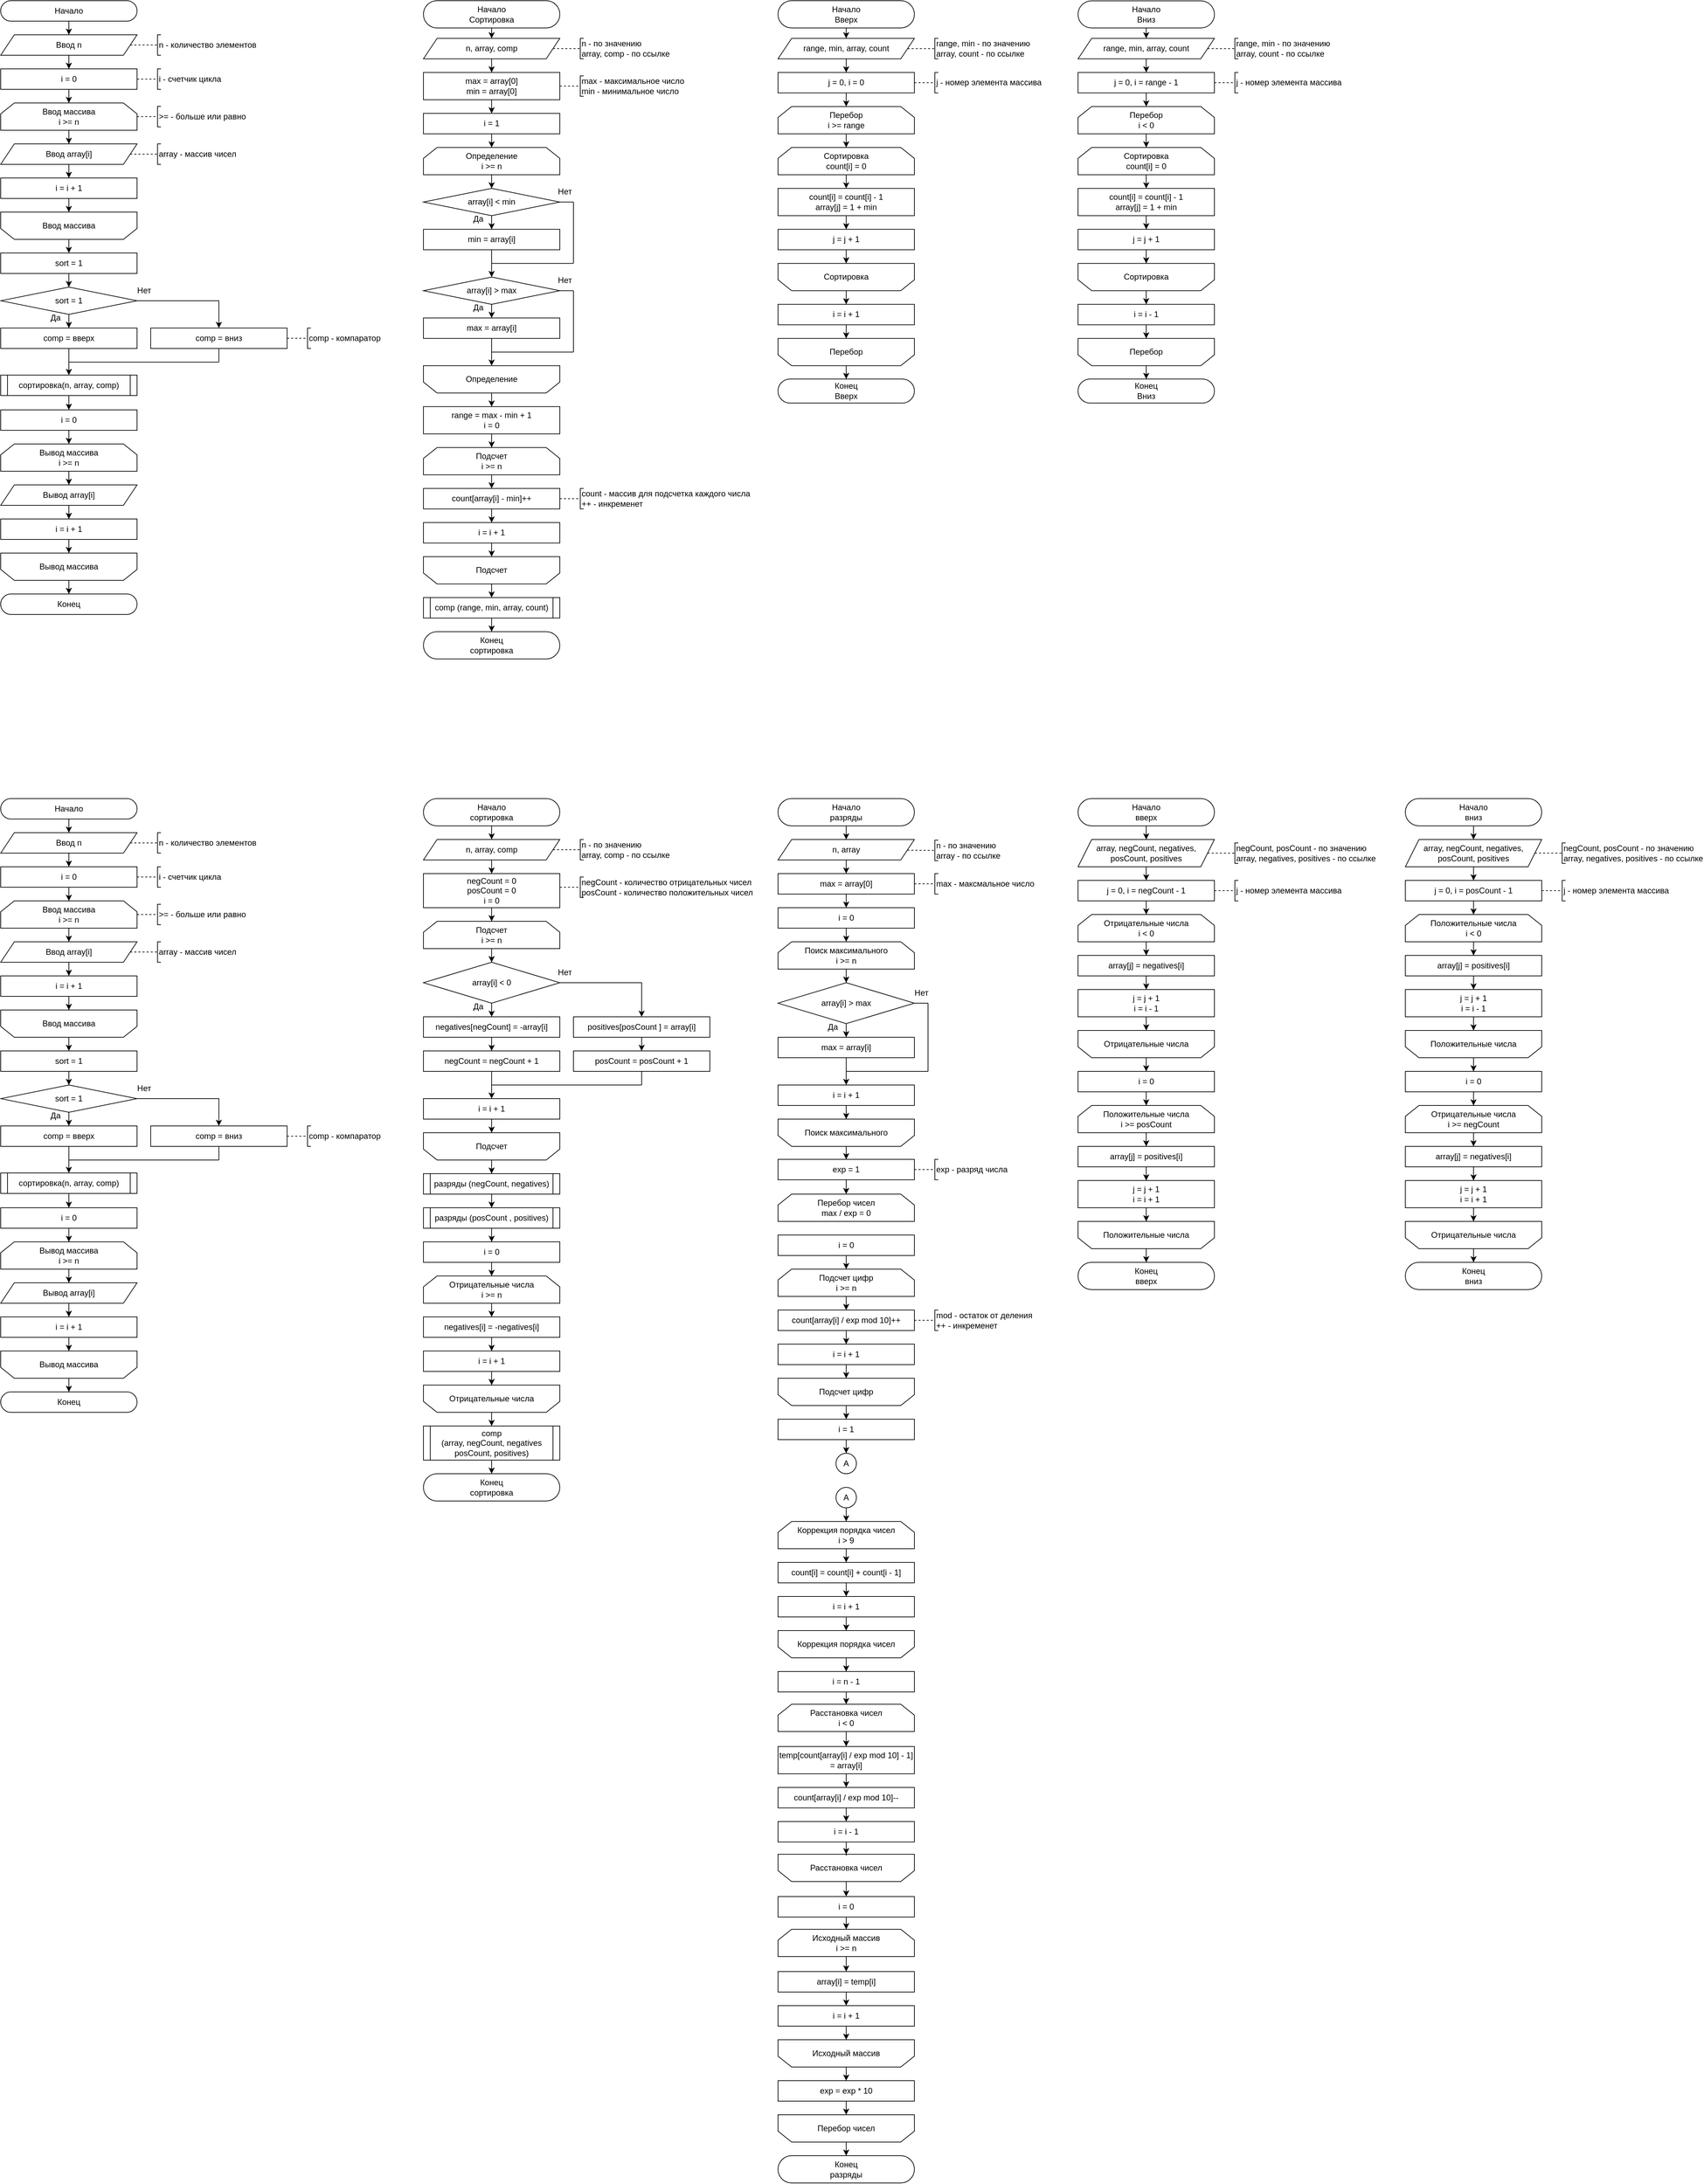 <mxfile version="26.1.1">
  <diagram name="Страница — 1" id="PtERw0xOoVtdUdhSGjrE">
    <mxGraphModel dx="478" dy="273" grid="1" gridSize="10" guides="1" tooltips="1" connect="1" arrows="1" fold="1" page="1" pageScale="1" pageWidth="827" pageHeight="1169" math="0" shadow="0">
      <root>
        <mxCell id="0" />
        <mxCell id="1" parent="0" />
        <mxCell id="XetIG6lo_GdONwsDEzCl-18" style="edgeStyle=orthogonalEdgeStyle;rounded=0;orthogonalLoop=1;jettySize=auto;html=1;" parent="1" source="XetIG6lo_GdONwsDEzCl-15" target="XetIG6lo_GdONwsDEzCl-17" edge="1">
          <mxGeometry relative="1" as="geometry" />
        </mxCell>
        <mxCell id="XetIG6lo_GdONwsDEzCl-15" value="Начало&lt;div&gt;Сортировка&lt;/div&gt;" style="rounded=1;whiteSpace=wrap;html=1;arcSize=50;" parent="1" vertex="1">
          <mxGeometry x="640" y="20" width="200" height="40" as="geometry" />
        </mxCell>
        <mxCell id="XetIG6lo_GdONwsDEzCl-23" style="edgeStyle=orthogonalEdgeStyle;rounded=0;orthogonalLoop=1;jettySize=auto;html=1;" parent="1" source="XetIG6lo_GdONwsDEzCl-17" target="XetIG6lo_GdONwsDEzCl-21" edge="1">
          <mxGeometry relative="1" as="geometry" />
        </mxCell>
        <mxCell id="XetIG6lo_GdONwsDEzCl-17" value="n, array, comp" style="shape=parallelogram;perimeter=parallelogramPerimeter;whiteSpace=wrap;html=1;fixedSize=1;" parent="1" vertex="1">
          <mxGeometry x="640" y="75.25" width="200" height="30" as="geometry" />
        </mxCell>
        <mxCell id="XetIG6lo_GdONwsDEzCl-19" value="n - по значению&lt;div&gt;array, comp - по ссылке&lt;/div&gt;" style="strokeWidth=1;html=1;shape=mxgraph.flowchart.annotation_1;align=left;pointerEvents=1;" parent="1" vertex="1">
          <mxGeometry x="870" y="75.25" width="5" height="30" as="geometry" />
        </mxCell>
        <mxCell id="XetIG6lo_GdONwsDEzCl-20" value="" style="endArrow=none;html=1;rounded=0;entryX=0;entryY=0.5;entryDx=0;entryDy=0;entryPerimeter=0;dashed=1;" parent="1" source="XetIG6lo_GdONwsDEzCl-17" target="XetIG6lo_GdONwsDEzCl-19" edge="1">
          <mxGeometry width="50" height="50" relative="1" as="geometry">
            <mxPoint x="840" y="90.25" as="sourcePoint" />
            <mxPoint x="920" y="80.25" as="targetPoint" />
          </mxGeometry>
        </mxCell>
        <mxCell id="XetIG6lo_GdONwsDEzCl-25" style="edgeStyle=orthogonalEdgeStyle;rounded=0;orthogonalLoop=1;jettySize=auto;html=1;" parent="1" source="XetIG6lo_GdONwsDEzCl-21" target="XetIG6lo_GdONwsDEzCl-24" edge="1">
          <mxGeometry relative="1" as="geometry" />
        </mxCell>
        <mxCell id="XetIG6lo_GdONwsDEzCl-21" value="max = array[0]&lt;div&gt;min = array[0]&lt;/div&gt;" style="rounded=0;whiteSpace=wrap;html=1;" parent="1" vertex="1">
          <mxGeometry x="640" y="125.25" width="200" height="40" as="geometry" />
        </mxCell>
        <mxCell id="XetIG6lo_GdONwsDEzCl-27" style="edgeStyle=orthogonalEdgeStyle;rounded=0;orthogonalLoop=1;jettySize=auto;html=1;" parent="1" source="XetIG6lo_GdONwsDEzCl-24" target="XetIG6lo_GdONwsDEzCl-26" edge="1">
          <mxGeometry relative="1" as="geometry" />
        </mxCell>
        <mxCell id="XetIG6lo_GdONwsDEzCl-24" value="i = 1" style="rounded=0;whiteSpace=wrap;html=1;" parent="1" vertex="1">
          <mxGeometry x="640" y="185.25" width="200" height="30" as="geometry" />
        </mxCell>
        <mxCell id="XetIG6lo_GdONwsDEzCl-29" style="edgeStyle=orthogonalEdgeStyle;rounded=0;orthogonalLoop=1;jettySize=auto;html=1;" parent="1" source="XetIG6lo_GdONwsDEzCl-26" target="XetIG6lo_GdONwsDEzCl-28" edge="1">
          <mxGeometry relative="1" as="geometry" />
        </mxCell>
        <mxCell id="XetIG6lo_GdONwsDEzCl-26" value="&lt;div&gt;Определение&lt;/div&gt;&lt;div&gt;i &amp;gt;= n&lt;/div&gt;" style="shape=loopLimit;whiteSpace=wrap;html=1;" parent="1" vertex="1">
          <mxGeometry x="640" y="235.25" width="200" height="40" as="geometry" />
        </mxCell>
        <mxCell id="XetIG6lo_GdONwsDEzCl-31" style="edgeStyle=orthogonalEdgeStyle;rounded=0;orthogonalLoop=1;jettySize=auto;html=1;" parent="1" source="XetIG6lo_GdONwsDEzCl-28" target="XetIG6lo_GdONwsDEzCl-30" edge="1">
          <mxGeometry relative="1" as="geometry" />
        </mxCell>
        <mxCell id="XetIG6lo_GdONwsDEzCl-28" value="array[i] &amp;lt; min" style="rhombus;whiteSpace=wrap;html=1;" parent="1" vertex="1">
          <mxGeometry x="640" y="295.25" width="200" height="40" as="geometry" />
        </mxCell>
        <mxCell id="XetIG6lo_GdONwsDEzCl-36" style="edgeStyle=orthogonalEdgeStyle;rounded=0;orthogonalLoop=1;jettySize=auto;html=1;" parent="1" source="XetIG6lo_GdONwsDEzCl-30" target="XetIG6lo_GdONwsDEzCl-35" edge="1">
          <mxGeometry relative="1" as="geometry" />
        </mxCell>
        <mxCell id="XetIG6lo_GdONwsDEzCl-30" value="min = array[i]" style="rounded=0;whiteSpace=wrap;html=1;" parent="1" vertex="1">
          <mxGeometry x="640" y="355.25" width="200" height="30" as="geometry" />
        </mxCell>
        <mxCell id="XetIG6lo_GdONwsDEzCl-32" value="max - максимальное число&lt;div&gt;min - минимальное число&lt;/div&gt;" style="strokeWidth=1;html=1;shape=mxgraph.flowchart.annotation_1;align=left;pointerEvents=1;" parent="1" vertex="1">
          <mxGeometry x="870" y="130.25" width="5" height="30" as="geometry" />
        </mxCell>
        <mxCell id="XetIG6lo_GdONwsDEzCl-33" value="" style="endArrow=none;html=1;rounded=0;entryX=0;entryY=0.5;entryDx=0;entryDy=0;entryPerimeter=0;exitX=1;exitY=0.5;exitDx=0;exitDy=0;dashed=1;" parent="1" target="XetIG6lo_GdONwsDEzCl-32" edge="1">
          <mxGeometry width="50" height="50" relative="1" as="geometry">
            <mxPoint x="840" y="145.25" as="sourcePoint" />
            <mxPoint x="920" y="135.25" as="targetPoint" />
          </mxGeometry>
        </mxCell>
        <mxCell id="XetIG6lo_GdONwsDEzCl-34" value="Да" style="text;html=1;align=center;verticalAlign=middle;resizable=0;points=[];autosize=1;strokeColor=none;fillColor=none;" parent="1" vertex="1">
          <mxGeometry x="700" y="325.25" width="40" height="30" as="geometry" />
        </mxCell>
        <mxCell id="XetIG6lo_GdONwsDEzCl-43" style="edgeStyle=orthogonalEdgeStyle;rounded=0;orthogonalLoop=1;jettySize=auto;html=1;" parent="1" source="XetIG6lo_GdONwsDEzCl-35" target="XetIG6lo_GdONwsDEzCl-42" edge="1">
          <mxGeometry relative="1" as="geometry" />
        </mxCell>
        <mxCell id="XetIG6lo_GdONwsDEzCl-35" value="array[i] &amp;gt; max" style="rhombus;whiteSpace=wrap;html=1;" parent="1" vertex="1">
          <mxGeometry x="640" y="425.25" width="200" height="40" as="geometry" />
        </mxCell>
        <mxCell id="XetIG6lo_GdONwsDEzCl-38" value="" style="endArrow=none;html=1;rounded=0;" parent="1" edge="1">
          <mxGeometry width="50" height="50" relative="1" as="geometry">
            <mxPoint x="740" y="405.25" as="sourcePoint" />
            <mxPoint x="860" y="405.25" as="targetPoint" />
          </mxGeometry>
        </mxCell>
        <mxCell id="XetIG6lo_GdONwsDEzCl-39" value="" style="endArrow=none;html=1;rounded=0;" parent="1" edge="1">
          <mxGeometry width="50" height="50" relative="1" as="geometry">
            <mxPoint x="860" y="405.25" as="sourcePoint" />
            <mxPoint x="860" y="315.25" as="targetPoint" />
          </mxGeometry>
        </mxCell>
        <mxCell id="XetIG6lo_GdONwsDEzCl-40" value="" style="endArrow=none;html=1;rounded=0;exitX=1;exitY=0.5;exitDx=0;exitDy=0;" parent="1" source="XetIG6lo_GdONwsDEzCl-28" edge="1">
          <mxGeometry width="50" height="50" relative="1" as="geometry">
            <mxPoint x="790" y="395.25" as="sourcePoint" />
            <mxPoint x="860" y="315.25" as="targetPoint" />
          </mxGeometry>
        </mxCell>
        <mxCell id="XetIG6lo_GdONwsDEzCl-41" value="Нет" style="text;html=1;align=center;verticalAlign=middle;resizable=0;points=[];autosize=1;strokeColor=none;fillColor=none;" parent="1" vertex="1">
          <mxGeometry x="827" y="285.25" width="40" height="30" as="geometry" />
        </mxCell>
        <mxCell id="XetIG6lo_GdONwsDEzCl-54" style="edgeStyle=orthogonalEdgeStyle;rounded=0;orthogonalLoop=1;jettySize=auto;html=1;" parent="1" source="XetIG6lo_GdONwsDEzCl-42" target="XetIG6lo_GdONwsDEzCl-53" edge="1">
          <mxGeometry relative="1" as="geometry" />
        </mxCell>
        <mxCell id="XetIG6lo_GdONwsDEzCl-42" value="max = array[i]" style="rounded=0;whiteSpace=wrap;html=1;" parent="1" vertex="1">
          <mxGeometry x="640" y="485.25" width="200" height="30" as="geometry" />
        </mxCell>
        <mxCell id="JixuwbenBWljfxeqkcXr-294" style="edgeStyle=orthogonalEdgeStyle;rounded=0;orthogonalLoop=1;jettySize=auto;html=1;" parent="1" source="XetIG6lo_GdONwsDEzCl-44" target="XetIG6lo_GdONwsDEzCl-56" edge="1">
          <mxGeometry relative="1" as="geometry" />
        </mxCell>
        <mxCell id="XetIG6lo_GdONwsDEzCl-44" value="range = max - min + 1&lt;div&gt;i = 0&lt;/div&gt;" style="rounded=0;whiteSpace=wrap;html=1;" parent="1" vertex="1">
          <mxGeometry x="640" y="615.25" width="200" height="40" as="geometry" />
        </mxCell>
        <mxCell id="XetIG6lo_GdONwsDEzCl-46" value="" style="endArrow=none;html=1;rounded=0;" parent="1" edge="1">
          <mxGeometry width="50" height="50" relative="1" as="geometry">
            <mxPoint x="740" y="535.25" as="sourcePoint" />
            <mxPoint x="860" y="535.25" as="targetPoint" />
          </mxGeometry>
        </mxCell>
        <mxCell id="XetIG6lo_GdONwsDEzCl-47" value="" style="endArrow=none;html=1;rounded=0;" parent="1" edge="1">
          <mxGeometry width="50" height="50" relative="1" as="geometry">
            <mxPoint x="860" y="535.25" as="sourcePoint" />
            <mxPoint x="860" y="445.25" as="targetPoint" />
          </mxGeometry>
        </mxCell>
        <mxCell id="XetIG6lo_GdONwsDEzCl-48" value="" style="endArrow=none;html=1;rounded=0;exitX=1;exitY=0.5;exitDx=0;exitDy=0;" parent="1" source="XetIG6lo_GdONwsDEzCl-35" edge="1">
          <mxGeometry width="50" height="50" relative="1" as="geometry">
            <mxPoint x="770" y="495.25" as="sourcePoint" />
            <mxPoint x="860" y="445.25" as="targetPoint" />
          </mxGeometry>
        </mxCell>
        <mxCell id="XetIG6lo_GdONwsDEzCl-49" value="Да" style="text;html=1;align=center;verticalAlign=middle;resizable=0;points=[];autosize=1;strokeColor=none;fillColor=none;" parent="1" vertex="1">
          <mxGeometry x="700" y="455.25" width="40" height="30" as="geometry" />
        </mxCell>
        <mxCell id="XetIG6lo_GdONwsDEzCl-50" value="Нет" style="text;html=1;align=center;verticalAlign=middle;resizable=0;points=[];autosize=1;strokeColor=none;fillColor=none;" parent="1" vertex="1">
          <mxGeometry x="827" y="415.25" width="40" height="30" as="geometry" />
        </mxCell>
        <mxCell id="XetIG6lo_GdONwsDEzCl-55" style="edgeStyle=orthogonalEdgeStyle;rounded=0;orthogonalLoop=1;jettySize=auto;html=1;" parent="1" source="XetIG6lo_GdONwsDEzCl-53" target="XetIG6lo_GdONwsDEzCl-44" edge="1">
          <mxGeometry relative="1" as="geometry" />
        </mxCell>
        <mxCell id="XetIG6lo_GdONwsDEzCl-53" value="Определение" style="shape=loopLimit;whiteSpace=wrap;html=1;direction=west;" parent="1" vertex="1">
          <mxGeometry x="640" y="555.25" width="200" height="40" as="geometry" />
        </mxCell>
        <mxCell id="XetIG6lo_GdONwsDEzCl-59" style="edgeStyle=orthogonalEdgeStyle;rounded=0;orthogonalLoop=1;jettySize=auto;html=1;" parent="1" source="XetIG6lo_GdONwsDEzCl-56" target="XetIG6lo_GdONwsDEzCl-58" edge="1">
          <mxGeometry relative="1" as="geometry" />
        </mxCell>
        <mxCell id="XetIG6lo_GdONwsDEzCl-56" value="Подсчет&lt;div&gt;i &amp;gt;= n&lt;/div&gt;" style="shape=loopLimit;whiteSpace=wrap;html=1;" parent="1" vertex="1">
          <mxGeometry x="640" y="675.25" width="200" height="40" as="geometry" />
        </mxCell>
        <mxCell id="XetIG6lo_GdONwsDEzCl-63" style="edgeStyle=orthogonalEdgeStyle;rounded=0;orthogonalLoop=1;jettySize=auto;html=1;" parent="1" source="XetIG6lo_GdONwsDEzCl-58" target="XetIG6lo_GdONwsDEzCl-62" edge="1">
          <mxGeometry relative="1" as="geometry" />
        </mxCell>
        <mxCell id="XetIG6lo_GdONwsDEzCl-58" value="count[array[i] - min]++" style="rounded=0;whiteSpace=wrap;html=1;" parent="1" vertex="1">
          <mxGeometry x="640" y="735.25" width="200" height="30" as="geometry" />
        </mxCell>
        <mxCell id="XetIG6lo_GdONwsDEzCl-60" value="&lt;div&gt;count - массив для подсчетка каждого числа&lt;/div&gt;++ - инкременет" style="strokeWidth=1;html=1;shape=mxgraph.flowchart.annotation_1;align=left;pointerEvents=1;" parent="1" vertex="1">
          <mxGeometry x="870" y="735.25" width="5" height="30" as="geometry" />
        </mxCell>
        <mxCell id="XetIG6lo_GdONwsDEzCl-61" value="" style="endArrow=none;html=1;rounded=0;entryX=0;entryY=0.5;entryDx=0;entryDy=0;entryPerimeter=0;exitX=1;exitY=0.5;exitDx=0;exitDy=0;dashed=1;" parent="1" target="XetIG6lo_GdONwsDEzCl-60" edge="1">
          <mxGeometry width="50" height="50" relative="1" as="geometry">
            <mxPoint x="840" y="750.25" as="sourcePoint" />
            <mxPoint x="920" y="740.25" as="targetPoint" />
          </mxGeometry>
        </mxCell>
        <mxCell id="XetIG6lo_GdONwsDEzCl-65" style="edgeStyle=orthogonalEdgeStyle;rounded=0;orthogonalLoop=1;jettySize=auto;html=1;" parent="1" source="XetIG6lo_GdONwsDEzCl-62" target="XetIG6lo_GdONwsDEzCl-64" edge="1">
          <mxGeometry relative="1" as="geometry" />
        </mxCell>
        <mxCell id="XetIG6lo_GdONwsDEzCl-62" value="i = i + 1" style="rounded=0;whiteSpace=wrap;html=1;" parent="1" vertex="1">
          <mxGeometry x="640" y="785.25" width="200" height="30" as="geometry" />
        </mxCell>
        <mxCell id="XetIG6lo_GdONwsDEzCl-70" style="edgeStyle=orthogonalEdgeStyle;rounded=0;orthogonalLoop=1;jettySize=auto;html=1;" parent="1" source="XetIG6lo_GdONwsDEzCl-64" target="XetIG6lo_GdONwsDEzCl-67" edge="1">
          <mxGeometry relative="1" as="geometry" />
        </mxCell>
        <mxCell id="XetIG6lo_GdONwsDEzCl-64" value="Подсчет" style="shape=loopLimit;whiteSpace=wrap;html=1;direction=west;" parent="1" vertex="1">
          <mxGeometry x="640" y="835.25" width="200" height="40" as="geometry" />
        </mxCell>
        <mxCell id="XetIG6lo_GdONwsDEzCl-66" value="comp ()" style="group" parent="1" vertex="1" connectable="0">
          <mxGeometry x="640" y="895.25" width="200" height="30" as="geometry" />
        </mxCell>
        <mxCell id="XetIG6lo_GdONwsDEzCl-67" value="comp (range, min, array, count)" style="rounded=0;whiteSpace=wrap;html=1;" parent="XetIG6lo_GdONwsDEzCl-66" vertex="1">
          <mxGeometry width="200" height="30" as="geometry" />
        </mxCell>
        <mxCell id="XetIG6lo_GdONwsDEzCl-68" value="" style="endArrow=none;html=1;rounded=0;" parent="XetIG6lo_GdONwsDEzCl-66" edge="1">
          <mxGeometry width="50" height="50" relative="1" as="geometry">
            <mxPoint x="10" as="sourcePoint" />
            <mxPoint x="10" y="30" as="targetPoint" />
          </mxGeometry>
        </mxCell>
        <mxCell id="XetIG6lo_GdONwsDEzCl-69" value="" style="endArrow=none;html=1;rounded=0;" parent="XetIG6lo_GdONwsDEzCl-66" edge="1">
          <mxGeometry width="50" height="50" relative="1" as="geometry">
            <mxPoint x="190" as="sourcePoint" />
            <mxPoint x="190" y="30" as="targetPoint" />
          </mxGeometry>
        </mxCell>
        <mxCell id="XetIG6lo_GdONwsDEzCl-71" value="Конец&lt;div&gt;сортировка&lt;/div&gt;" style="rounded=1;whiteSpace=wrap;html=1;arcSize=50;" parent="1" vertex="1">
          <mxGeometry x="640" y="945.25" width="200" height="40" as="geometry" />
        </mxCell>
        <mxCell id="XetIG6lo_GdONwsDEzCl-72" style="edgeStyle=orthogonalEdgeStyle;rounded=0;orthogonalLoop=1;jettySize=auto;html=1;" parent="1" source="XetIG6lo_GdONwsDEzCl-67" target="XetIG6lo_GdONwsDEzCl-71" edge="1">
          <mxGeometry relative="1" as="geometry" />
        </mxCell>
        <mxCell id="XetIG6lo_GdONwsDEzCl-76" style="edgeStyle=orthogonalEdgeStyle;rounded=0;orthogonalLoop=1;jettySize=auto;html=1;" parent="1" source="XetIG6lo_GdONwsDEzCl-73" target="XetIG6lo_GdONwsDEzCl-75" edge="1">
          <mxGeometry relative="1" as="geometry" />
        </mxCell>
        <mxCell id="XetIG6lo_GdONwsDEzCl-73" value="Начало&lt;div&gt;Вверх&lt;/div&gt;" style="rounded=1;whiteSpace=wrap;html=1;arcSize=50;" parent="1" vertex="1">
          <mxGeometry x="1160" y="20" width="200" height="40" as="geometry" />
        </mxCell>
        <mxCell id="XetIG6lo_GdONwsDEzCl-80" style="edgeStyle=orthogonalEdgeStyle;rounded=0;orthogonalLoop=1;jettySize=auto;html=1;" parent="1" source="XetIG6lo_GdONwsDEzCl-75" target="XetIG6lo_GdONwsDEzCl-79" edge="1">
          <mxGeometry relative="1" as="geometry" />
        </mxCell>
        <mxCell id="XetIG6lo_GdONwsDEzCl-75" value="range, min, array, count" style="shape=parallelogram;perimeter=parallelogramPerimeter;whiteSpace=wrap;html=1;fixedSize=1;" parent="1" vertex="1">
          <mxGeometry x="1160" y="75.25" width="200" height="30" as="geometry" />
        </mxCell>
        <mxCell id="XetIG6lo_GdONwsDEzCl-77" value="range, min - по значению&lt;div&gt;array, count - по ссылке&lt;/div&gt;" style="strokeWidth=1;html=1;shape=mxgraph.flowchart.annotation_1;align=left;pointerEvents=1;" parent="1" vertex="1">
          <mxGeometry x="1390" y="75.25" width="5" height="30" as="geometry" />
        </mxCell>
        <mxCell id="XetIG6lo_GdONwsDEzCl-78" value="" style="endArrow=none;html=1;rounded=0;entryX=0;entryY=0.5;entryDx=0;entryDy=0;entryPerimeter=0;dashed=1;" parent="1" source="XetIG6lo_GdONwsDEzCl-75" target="XetIG6lo_GdONwsDEzCl-77" edge="1">
          <mxGeometry width="50" height="50" relative="1" as="geometry">
            <mxPoint x="1360" y="90.25" as="sourcePoint" />
            <mxPoint x="1440" y="80.25" as="targetPoint" />
          </mxGeometry>
        </mxCell>
        <mxCell id="XetIG6lo_GdONwsDEzCl-84" style="edgeStyle=orthogonalEdgeStyle;rounded=0;orthogonalLoop=1;jettySize=auto;html=1;" parent="1" source="XetIG6lo_GdONwsDEzCl-79" target="XetIG6lo_GdONwsDEzCl-83" edge="1">
          <mxGeometry relative="1" as="geometry" />
        </mxCell>
        <mxCell id="XetIG6lo_GdONwsDEzCl-79" value="j = 0,&amp;nbsp;&lt;span style=&quot;background-color: transparent; color: light-dark(rgb(0, 0, 0), rgb(255, 255, 255));&quot;&gt;i = 0&lt;/span&gt;" style="rounded=0;whiteSpace=wrap;html=1;" parent="1" vertex="1">
          <mxGeometry x="1160" y="125.25" width="200" height="30" as="geometry" />
        </mxCell>
        <mxCell id="XetIG6lo_GdONwsDEzCl-81" value="j - номер элемента массива" style="strokeWidth=1;html=1;shape=mxgraph.flowchart.annotation_1;align=left;pointerEvents=1;" parent="1" vertex="1">
          <mxGeometry x="1390" y="125.25" width="5" height="30" as="geometry" />
        </mxCell>
        <mxCell id="XetIG6lo_GdONwsDEzCl-82" value="" style="endArrow=none;html=1;rounded=0;entryX=0;entryY=0.5;entryDx=0;entryDy=0;entryPerimeter=0;exitX=1;exitY=0.5;exitDx=0;exitDy=0;dashed=1;" parent="1" target="XetIG6lo_GdONwsDEzCl-81" edge="1">
          <mxGeometry width="50" height="50" relative="1" as="geometry">
            <mxPoint x="1360" y="140.25" as="sourcePoint" />
            <mxPoint x="1440" y="130.25" as="targetPoint" />
          </mxGeometry>
        </mxCell>
        <mxCell id="XetIG6lo_GdONwsDEzCl-86" style="edgeStyle=orthogonalEdgeStyle;rounded=0;orthogonalLoop=1;jettySize=auto;html=1;" parent="1" source="XetIG6lo_GdONwsDEzCl-83" target="XetIG6lo_GdONwsDEzCl-85" edge="1">
          <mxGeometry relative="1" as="geometry" />
        </mxCell>
        <mxCell id="XetIG6lo_GdONwsDEzCl-83" value="&lt;div&gt;Перебор&lt;/div&gt;&lt;div&gt;i &amp;gt;= range&lt;/div&gt;" style="shape=loopLimit;whiteSpace=wrap;html=1;" parent="1" vertex="1">
          <mxGeometry x="1160" y="175.25" width="200" height="40" as="geometry" />
        </mxCell>
        <mxCell id="XetIG6lo_GdONwsDEzCl-88" style="edgeStyle=orthogonalEdgeStyle;rounded=0;orthogonalLoop=1;jettySize=auto;html=1;" parent="1" source="XetIG6lo_GdONwsDEzCl-85" edge="1">
          <mxGeometry relative="1" as="geometry">
            <mxPoint x="1260.029" y="295.25" as="targetPoint" />
          </mxGeometry>
        </mxCell>
        <mxCell id="XetIG6lo_GdONwsDEzCl-85" value="Сортировка&lt;div&gt;count[i] = 0&lt;/div&gt;" style="shape=loopLimit;whiteSpace=wrap;html=1;" parent="1" vertex="1">
          <mxGeometry x="1160" y="235.25" width="200" height="40" as="geometry" />
        </mxCell>
        <mxCell id="XetIG6lo_GdONwsDEzCl-91" style="edgeStyle=orthogonalEdgeStyle;rounded=0;orthogonalLoop=1;jettySize=auto;html=1;" parent="1" source="XetIG6lo_GdONwsDEzCl-89" target="XetIG6lo_GdONwsDEzCl-90" edge="1">
          <mxGeometry relative="1" as="geometry" />
        </mxCell>
        <mxCell id="XetIG6lo_GdONwsDEzCl-89" value="count[i] = count[i] - 1&lt;div&gt;array[j] = 1 + min&lt;/div&gt;" style="rounded=0;whiteSpace=wrap;html=1;" parent="1" vertex="1">
          <mxGeometry x="1160" y="295.25" width="200" height="40" as="geometry" />
        </mxCell>
        <mxCell id="XetIG6lo_GdONwsDEzCl-94" style="edgeStyle=orthogonalEdgeStyle;rounded=0;orthogonalLoop=1;jettySize=auto;html=1;" parent="1" source="XetIG6lo_GdONwsDEzCl-90" target="XetIG6lo_GdONwsDEzCl-93" edge="1">
          <mxGeometry relative="1" as="geometry" />
        </mxCell>
        <mxCell id="XetIG6lo_GdONwsDEzCl-90" value="j = j + 1" style="rounded=0;whiteSpace=wrap;html=1;" parent="1" vertex="1">
          <mxGeometry x="1160" y="355.25" width="200" height="30" as="geometry" />
        </mxCell>
        <mxCell id="XetIG6lo_GdONwsDEzCl-96" style="edgeStyle=orthogonalEdgeStyle;rounded=0;orthogonalLoop=1;jettySize=auto;html=1;" parent="1" source="XetIG6lo_GdONwsDEzCl-93" target="XetIG6lo_GdONwsDEzCl-95" edge="1">
          <mxGeometry relative="1" as="geometry" />
        </mxCell>
        <mxCell id="XetIG6lo_GdONwsDEzCl-93" value="Сортировка" style="shape=loopLimit;whiteSpace=wrap;html=1;direction=west;" parent="1" vertex="1">
          <mxGeometry x="1160" y="405.25" width="200" height="40" as="geometry" />
        </mxCell>
        <mxCell id="XetIG6lo_GdONwsDEzCl-99" style="edgeStyle=orthogonalEdgeStyle;rounded=0;orthogonalLoop=1;jettySize=auto;html=1;" parent="1" source="XetIG6lo_GdONwsDEzCl-95" target="XetIG6lo_GdONwsDEzCl-98" edge="1">
          <mxGeometry relative="1" as="geometry" />
        </mxCell>
        <mxCell id="XetIG6lo_GdONwsDEzCl-95" value="i = i + 1" style="rounded=0;whiteSpace=wrap;html=1;" parent="1" vertex="1">
          <mxGeometry x="1160" y="465.25" width="200" height="30" as="geometry" />
        </mxCell>
        <mxCell id="XetIG6lo_GdONwsDEzCl-101" style="edgeStyle=orthogonalEdgeStyle;rounded=0;orthogonalLoop=1;jettySize=auto;html=1;" parent="1" source="XetIG6lo_GdONwsDEzCl-98" target="XetIG6lo_GdONwsDEzCl-100" edge="1">
          <mxGeometry relative="1" as="geometry" />
        </mxCell>
        <mxCell id="XetIG6lo_GdONwsDEzCl-98" value="Перебор" style="shape=loopLimit;whiteSpace=wrap;html=1;direction=west;" parent="1" vertex="1">
          <mxGeometry x="1160" y="515.25" width="200" height="40" as="geometry" />
        </mxCell>
        <mxCell id="XetIG6lo_GdONwsDEzCl-100" value="Конец&lt;div&gt;Вверх&lt;/div&gt;" style="rounded=1;whiteSpace=wrap;html=1;arcSize=50;" parent="1" vertex="1">
          <mxGeometry x="1160" y="574.75" width="200" height="35.25" as="geometry" />
        </mxCell>
        <mxCell id="XetIG6lo_GdONwsDEzCl-102" style="edgeStyle=orthogonalEdgeStyle;rounded=0;orthogonalLoop=1;jettySize=auto;html=1;" parent="1" source="XetIG6lo_GdONwsDEzCl-103" target="XetIG6lo_GdONwsDEzCl-105" edge="1">
          <mxGeometry relative="1" as="geometry" />
        </mxCell>
        <mxCell id="XetIG6lo_GdONwsDEzCl-103" value="Начало&lt;div&gt;Вниз&lt;/div&gt;" style="rounded=1;whiteSpace=wrap;html=1;arcSize=50;" parent="1" vertex="1">
          <mxGeometry x="1600" y="20.25" width="200" height="39.75" as="geometry" />
        </mxCell>
        <mxCell id="XetIG6lo_GdONwsDEzCl-104" style="edgeStyle=orthogonalEdgeStyle;rounded=0;orthogonalLoop=1;jettySize=auto;html=1;" parent="1" source="XetIG6lo_GdONwsDEzCl-105" target="XetIG6lo_GdONwsDEzCl-109" edge="1">
          <mxGeometry relative="1" as="geometry" />
        </mxCell>
        <mxCell id="XetIG6lo_GdONwsDEzCl-105" value="range, min, array, count" style="shape=parallelogram;perimeter=parallelogramPerimeter;whiteSpace=wrap;html=1;fixedSize=1;" parent="1" vertex="1">
          <mxGeometry x="1600" y="75.25" width="200" height="30" as="geometry" />
        </mxCell>
        <mxCell id="XetIG6lo_GdONwsDEzCl-106" value="range, min - по значению&lt;div&gt;array, count - по ссылке&lt;/div&gt;" style="strokeWidth=1;html=1;shape=mxgraph.flowchart.annotation_1;align=left;pointerEvents=1;" parent="1" vertex="1">
          <mxGeometry x="1830" y="75.25" width="5" height="30" as="geometry" />
        </mxCell>
        <mxCell id="XetIG6lo_GdONwsDEzCl-107" value="" style="endArrow=none;html=1;rounded=0;entryX=0;entryY=0.5;entryDx=0;entryDy=0;entryPerimeter=0;dashed=1;" parent="1" source="XetIG6lo_GdONwsDEzCl-105" target="XetIG6lo_GdONwsDEzCl-106" edge="1">
          <mxGeometry width="50" height="50" relative="1" as="geometry">
            <mxPoint x="1800" y="90.25" as="sourcePoint" />
            <mxPoint x="1880" y="80.25" as="targetPoint" />
          </mxGeometry>
        </mxCell>
        <mxCell id="XetIG6lo_GdONwsDEzCl-108" style="edgeStyle=orthogonalEdgeStyle;rounded=0;orthogonalLoop=1;jettySize=auto;html=1;" parent="1" source="XetIG6lo_GdONwsDEzCl-109" target="XetIG6lo_GdONwsDEzCl-113" edge="1">
          <mxGeometry relative="1" as="geometry" />
        </mxCell>
        <mxCell id="XetIG6lo_GdONwsDEzCl-109" value="j = 0,&amp;nbsp;&lt;span style=&quot;background-color: transparent; color: light-dark(rgb(0, 0, 0), rgb(255, 255, 255));&quot;&gt;i = range - 1&lt;/span&gt;" style="rounded=0;whiteSpace=wrap;html=1;" parent="1" vertex="1">
          <mxGeometry x="1600" y="125.25" width="200" height="30" as="geometry" />
        </mxCell>
        <mxCell id="XetIG6lo_GdONwsDEzCl-110" value="j - номер элемента массива" style="strokeWidth=1;html=1;shape=mxgraph.flowchart.annotation_1;align=left;pointerEvents=1;" parent="1" vertex="1">
          <mxGeometry x="1830" y="125.25" width="5" height="30" as="geometry" />
        </mxCell>
        <mxCell id="XetIG6lo_GdONwsDEzCl-111" value="" style="endArrow=none;html=1;rounded=0;entryX=0;entryY=0.5;entryDx=0;entryDy=0;entryPerimeter=0;exitX=1;exitY=0.5;exitDx=0;exitDy=0;dashed=1;" parent="1" target="XetIG6lo_GdONwsDEzCl-110" edge="1">
          <mxGeometry width="50" height="50" relative="1" as="geometry">
            <mxPoint x="1800" y="140.25" as="sourcePoint" />
            <mxPoint x="1880" y="130.25" as="targetPoint" />
          </mxGeometry>
        </mxCell>
        <mxCell id="XetIG6lo_GdONwsDEzCl-112" style="edgeStyle=orthogonalEdgeStyle;rounded=0;orthogonalLoop=1;jettySize=auto;html=1;" parent="1" source="XetIG6lo_GdONwsDEzCl-113" target="XetIG6lo_GdONwsDEzCl-115" edge="1">
          <mxGeometry relative="1" as="geometry" />
        </mxCell>
        <mxCell id="XetIG6lo_GdONwsDEzCl-113" value="&lt;div&gt;Перебор&lt;/div&gt;&lt;div&gt;i &amp;lt; 0&lt;/div&gt;" style="shape=loopLimit;whiteSpace=wrap;html=1;" parent="1" vertex="1">
          <mxGeometry x="1600" y="175.25" width="200" height="40" as="geometry" />
        </mxCell>
        <mxCell id="XetIG6lo_GdONwsDEzCl-114" style="edgeStyle=orthogonalEdgeStyle;rounded=0;orthogonalLoop=1;jettySize=auto;html=1;" parent="1" source="XetIG6lo_GdONwsDEzCl-115" edge="1">
          <mxGeometry relative="1" as="geometry">
            <mxPoint x="1700.029" y="295.25" as="targetPoint" />
          </mxGeometry>
        </mxCell>
        <mxCell id="XetIG6lo_GdONwsDEzCl-115" value="Сортировка&lt;div&gt;count[i] = 0&lt;/div&gt;" style="shape=loopLimit;whiteSpace=wrap;html=1;" parent="1" vertex="1">
          <mxGeometry x="1600" y="235.25" width="200" height="40" as="geometry" />
        </mxCell>
        <mxCell id="XetIG6lo_GdONwsDEzCl-116" style="edgeStyle=orthogonalEdgeStyle;rounded=0;orthogonalLoop=1;jettySize=auto;html=1;" parent="1" source="XetIG6lo_GdONwsDEzCl-117" target="XetIG6lo_GdONwsDEzCl-119" edge="1">
          <mxGeometry relative="1" as="geometry" />
        </mxCell>
        <mxCell id="XetIG6lo_GdONwsDEzCl-117" value="count[i] = count[i] - 1&lt;div&gt;array[j] = 1 + min&lt;/div&gt;" style="rounded=0;whiteSpace=wrap;html=1;" parent="1" vertex="1">
          <mxGeometry x="1600" y="295.25" width="200" height="40" as="geometry" />
        </mxCell>
        <mxCell id="XetIG6lo_GdONwsDEzCl-118" style="edgeStyle=orthogonalEdgeStyle;rounded=0;orthogonalLoop=1;jettySize=auto;html=1;" parent="1" source="XetIG6lo_GdONwsDEzCl-119" target="XetIG6lo_GdONwsDEzCl-121" edge="1">
          <mxGeometry relative="1" as="geometry" />
        </mxCell>
        <mxCell id="XetIG6lo_GdONwsDEzCl-119" value="j = j + 1" style="rounded=0;whiteSpace=wrap;html=1;" parent="1" vertex="1">
          <mxGeometry x="1600" y="355.25" width="200" height="30" as="geometry" />
        </mxCell>
        <mxCell id="XetIG6lo_GdONwsDEzCl-120" style="edgeStyle=orthogonalEdgeStyle;rounded=0;orthogonalLoop=1;jettySize=auto;html=1;" parent="1" source="XetIG6lo_GdONwsDEzCl-121" target="XetIG6lo_GdONwsDEzCl-123" edge="1">
          <mxGeometry relative="1" as="geometry" />
        </mxCell>
        <mxCell id="XetIG6lo_GdONwsDEzCl-121" value="Сортировка" style="shape=loopLimit;whiteSpace=wrap;html=1;direction=west;" parent="1" vertex="1">
          <mxGeometry x="1600" y="405.25" width="200" height="40" as="geometry" />
        </mxCell>
        <mxCell id="XetIG6lo_GdONwsDEzCl-122" style="edgeStyle=orthogonalEdgeStyle;rounded=0;orthogonalLoop=1;jettySize=auto;html=1;" parent="1" source="XetIG6lo_GdONwsDEzCl-123" target="XetIG6lo_GdONwsDEzCl-125" edge="1">
          <mxGeometry relative="1" as="geometry" />
        </mxCell>
        <mxCell id="XetIG6lo_GdONwsDEzCl-123" value="i = i - 1" style="rounded=0;whiteSpace=wrap;html=1;" parent="1" vertex="1">
          <mxGeometry x="1600" y="465.25" width="200" height="30" as="geometry" />
        </mxCell>
        <mxCell id="XetIG6lo_GdONwsDEzCl-124" style="edgeStyle=orthogonalEdgeStyle;rounded=0;orthogonalLoop=1;jettySize=auto;html=1;" parent="1" source="XetIG6lo_GdONwsDEzCl-125" target="XetIG6lo_GdONwsDEzCl-126" edge="1">
          <mxGeometry relative="1" as="geometry" />
        </mxCell>
        <mxCell id="XetIG6lo_GdONwsDEzCl-125" value="Перебор" style="shape=loopLimit;whiteSpace=wrap;html=1;direction=west;" parent="1" vertex="1">
          <mxGeometry x="1600" y="515.25" width="200" height="40" as="geometry" />
        </mxCell>
        <mxCell id="XetIG6lo_GdONwsDEzCl-126" value="Конец&lt;div&gt;Вниз&lt;br&gt;&lt;/div&gt;" style="rounded=1;whiteSpace=wrap;html=1;arcSize=50;" parent="1" vertex="1">
          <mxGeometry x="1600" y="574.75" width="200" height="35.25" as="geometry" />
        </mxCell>
        <mxCell id="XetIG6lo_GdONwsDEzCl-127" style="edgeStyle=orthogonalEdgeStyle;rounded=0;orthogonalLoop=1;jettySize=auto;html=1;" parent="1" source="XetIG6lo_GdONwsDEzCl-128" target="XetIG6lo_GdONwsDEzCl-130" edge="1">
          <mxGeometry relative="1" as="geometry" />
        </mxCell>
        <mxCell id="XetIG6lo_GdONwsDEzCl-128" value="Начало" style="rounded=1;whiteSpace=wrap;html=1;arcSize=50;" parent="1" vertex="1">
          <mxGeometry x="20" y="1190" width="200" height="30" as="geometry" />
        </mxCell>
        <mxCell id="XetIG6lo_GdONwsDEzCl-129" style="edgeStyle=orthogonalEdgeStyle;rounded=0;orthogonalLoop=1;jettySize=auto;html=1;" parent="1" source="XetIG6lo_GdONwsDEzCl-130" target="XetIG6lo_GdONwsDEzCl-134" edge="1">
          <mxGeometry relative="1" as="geometry" />
        </mxCell>
        <mxCell id="XetIG6lo_GdONwsDEzCl-130" value="Ввод n" style="shape=parallelogram;perimeter=parallelogramPerimeter;whiteSpace=wrap;html=1;fixedSize=1;" parent="1" vertex="1">
          <mxGeometry x="20" y="1240" width="200" height="30" as="geometry" />
        </mxCell>
        <mxCell id="XetIG6lo_GdONwsDEzCl-131" value="n - количество элементов" style="strokeWidth=1;html=1;shape=mxgraph.flowchart.annotation_1;align=left;pointerEvents=1;" parent="1" vertex="1">
          <mxGeometry x="250" y="1240" width="5" height="30" as="geometry" />
        </mxCell>
        <mxCell id="XetIG6lo_GdONwsDEzCl-132" value="" style="endArrow=none;html=1;rounded=0;entryX=0;entryY=0.5;entryDx=0;entryDy=0;entryPerimeter=0;dashed=1;" parent="1" source="XetIG6lo_GdONwsDEzCl-130" target="XetIG6lo_GdONwsDEzCl-131" edge="1">
          <mxGeometry width="50" height="50" relative="1" as="geometry">
            <mxPoint x="220" y="1255" as="sourcePoint" />
            <mxPoint x="300" y="1245" as="targetPoint" />
          </mxGeometry>
        </mxCell>
        <mxCell id="XetIG6lo_GdONwsDEzCl-133" style="edgeStyle=orthogonalEdgeStyle;rounded=0;orthogonalLoop=1;jettySize=auto;html=1;" parent="1" source="XetIG6lo_GdONwsDEzCl-134" target="XetIG6lo_GdONwsDEzCl-136" edge="1">
          <mxGeometry relative="1" as="geometry" />
        </mxCell>
        <mxCell id="XetIG6lo_GdONwsDEzCl-134" value="i = 0" style="rounded=0;whiteSpace=wrap;html=1;" parent="1" vertex="1">
          <mxGeometry x="20" y="1290" width="200" height="30" as="geometry" />
        </mxCell>
        <mxCell id="XetIG6lo_GdONwsDEzCl-135" style="edgeStyle=orthogonalEdgeStyle;rounded=0;orthogonalLoop=1;jettySize=auto;html=1;" parent="1" source="XetIG6lo_GdONwsDEzCl-136" target="XetIG6lo_GdONwsDEzCl-138" edge="1">
          <mxGeometry relative="1" as="geometry" />
        </mxCell>
        <mxCell id="XetIG6lo_GdONwsDEzCl-136" value="Ввод массива&lt;div&gt;i &amp;gt;= n&lt;/div&gt;" style="shape=loopLimit;whiteSpace=wrap;html=1;" parent="1" vertex="1">
          <mxGeometry x="20" y="1340" width="200" height="40" as="geometry" />
        </mxCell>
        <mxCell id="XetIG6lo_GdONwsDEzCl-137" style="edgeStyle=orthogonalEdgeStyle;rounded=0;orthogonalLoop=1;jettySize=auto;html=1;" parent="1" source="XetIG6lo_GdONwsDEzCl-138" target="XetIG6lo_GdONwsDEzCl-142" edge="1">
          <mxGeometry relative="1" as="geometry" />
        </mxCell>
        <mxCell id="XetIG6lo_GdONwsDEzCl-138" value="Ввод array[i]" style="shape=parallelogram;perimeter=parallelogramPerimeter;whiteSpace=wrap;html=1;fixedSize=1;" parent="1" vertex="1">
          <mxGeometry x="20" y="1400" width="200" height="30" as="geometry" />
        </mxCell>
        <mxCell id="XetIG6lo_GdONwsDEzCl-139" value="array - массив чисел" style="strokeWidth=1;html=1;shape=mxgraph.flowchart.annotation_1;align=left;pointerEvents=1;" parent="1" vertex="1">
          <mxGeometry x="250" y="1400" width="5" height="30" as="geometry" />
        </mxCell>
        <mxCell id="XetIG6lo_GdONwsDEzCl-140" value="" style="endArrow=none;html=1;rounded=0;entryX=0;entryY=0.5;entryDx=0;entryDy=0;entryPerimeter=0;dashed=1;" parent="1" source="XetIG6lo_GdONwsDEzCl-138" target="XetIG6lo_GdONwsDEzCl-139" edge="1">
          <mxGeometry width="50" height="50" relative="1" as="geometry">
            <mxPoint x="220" y="1415" as="sourcePoint" />
            <mxPoint x="295" y="1405" as="targetPoint" />
          </mxGeometry>
        </mxCell>
        <mxCell id="XetIG6lo_GdONwsDEzCl-141" style="edgeStyle=orthogonalEdgeStyle;rounded=0;orthogonalLoop=1;jettySize=auto;html=1;" parent="1" source="XetIG6lo_GdONwsDEzCl-142" target="XetIG6lo_GdONwsDEzCl-144" edge="1">
          <mxGeometry relative="1" as="geometry" />
        </mxCell>
        <mxCell id="XetIG6lo_GdONwsDEzCl-142" value="i = i + 1" style="rounded=0;whiteSpace=wrap;html=1;" parent="1" vertex="1">
          <mxGeometry x="20" y="1450" width="200" height="30" as="geometry" />
        </mxCell>
        <mxCell id="XetIG6lo_GdONwsDEzCl-143" style="edgeStyle=orthogonalEdgeStyle;rounded=0;orthogonalLoop=1;jettySize=auto;html=1;" parent="1" source="XetIG6lo_GdONwsDEzCl-144" edge="1">
          <mxGeometry relative="1" as="geometry">
            <mxPoint x="120" y="1560" as="targetPoint" />
          </mxGeometry>
        </mxCell>
        <mxCell id="XetIG6lo_GdONwsDEzCl-144" value="Ввод массива" style="shape=loopLimit;whiteSpace=wrap;html=1;direction=west;" parent="1" vertex="1">
          <mxGeometry x="20" y="1500" width="200" height="40" as="geometry" />
        </mxCell>
        <mxCell id="XetIG6lo_GdONwsDEzCl-145" style="edgeStyle=orthogonalEdgeStyle;rounded=0;orthogonalLoop=1;jettySize=auto;html=1;" parent="1" source="XetIG6lo_GdONwsDEzCl-146" target="XetIG6lo_GdONwsDEzCl-151" edge="1">
          <mxGeometry relative="1" as="geometry" />
        </mxCell>
        <mxCell id="XetIG6lo_GdONwsDEzCl-146" value="sort = 1" style="rounded=0;whiteSpace=wrap;html=1;" parent="1" vertex="1">
          <mxGeometry x="20" y="1560" width="200" height="30" as="geometry" />
        </mxCell>
        <mxCell id="XetIG6lo_GdONwsDEzCl-147" value="i - счетчик цикла" style="strokeWidth=1;html=1;shape=mxgraph.flowchart.annotation_1;align=left;pointerEvents=1;" parent="1" vertex="1">
          <mxGeometry x="250" y="1290" width="5" height="30" as="geometry" />
        </mxCell>
        <mxCell id="XetIG6lo_GdONwsDEzCl-148" value="" style="endArrow=none;html=1;rounded=0;entryX=0;entryY=0.5;entryDx=0;entryDy=0;entryPerimeter=0;exitX=1;exitY=0.5;exitDx=0;exitDy=0;dashed=1;" parent="1" target="XetIG6lo_GdONwsDEzCl-147" edge="1">
          <mxGeometry width="50" height="50" relative="1" as="geometry">
            <mxPoint x="220" y="1305" as="sourcePoint" />
            <mxPoint x="300" y="1295" as="targetPoint" />
          </mxGeometry>
        </mxCell>
        <mxCell id="XetIG6lo_GdONwsDEzCl-149" style="edgeStyle=orthogonalEdgeStyle;rounded=0;orthogonalLoop=1;jettySize=auto;html=1;" parent="1" source="XetIG6lo_GdONwsDEzCl-151" target="XetIG6lo_GdONwsDEzCl-153" edge="1">
          <mxGeometry relative="1" as="geometry" />
        </mxCell>
        <mxCell id="XetIG6lo_GdONwsDEzCl-150" style="edgeStyle=orthogonalEdgeStyle;rounded=0;orthogonalLoop=1;jettySize=auto;html=1;" parent="1" source="XetIG6lo_GdONwsDEzCl-151" target="XetIG6lo_GdONwsDEzCl-154" edge="1">
          <mxGeometry relative="1" as="geometry" />
        </mxCell>
        <mxCell id="XetIG6lo_GdONwsDEzCl-151" value="sort = 1" style="rhombus;whiteSpace=wrap;html=1;" parent="1" vertex="1">
          <mxGeometry x="20" y="1610" width="200" height="40" as="geometry" />
        </mxCell>
        <mxCell id="XetIG6lo_GdONwsDEzCl-152" style="edgeStyle=orthogonalEdgeStyle;rounded=0;orthogonalLoop=1;jettySize=auto;html=1;" parent="1" source="XetIG6lo_GdONwsDEzCl-153" target="XetIG6lo_GdONwsDEzCl-160" edge="1">
          <mxGeometry relative="1" as="geometry" />
        </mxCell>
        <mxCell id="XetIG6lo_GdONwsDEzCl-153" value="comp = вверх" style="rounded=0;whiteSpace=wrap;html=1;" parent="1" vertex="1">
          <mxGeometry x="20" y="1670" width="200" height="30" as="geometry" />
        </mxCell>
        <mxCell id="XetIG6lo_GdONwsDEzCl-154" value="comp = вниз" style="rounded=0;whiteSpace=wrap;html=1;" parent="1" vertex="1">
          <mxGeometry x="240" y="1670" width="200" height="30" as="geometry" />
        </mxCell>
        <mxCell id="XetIG6lo_GdONwsDEzCl-155" value="Да" style="text;html=1;align=center;verticalAlign=middle;resizable=0;points=[];autosize=1;strokeColor=none;fillColor=none;" parent="1" vertex="1">
          <mxGeometry x="80" y="1640" width="40" height="30" as="geometry" />
        </mxCell>
        <mxCell id="XetIG6lo_GdONwsDEzCl-156" value="Нет" style="text;html=1;align=center;verticalAlign=middle;resizable=0;points=[];autosize=1;strokeColor=none;fillColor=none;" parent="1" vertex="1">
          <mxGeometry x="210" y="1600" width="40" height="30" as="geometry" />
        </mxCell>
        <mxCell id="XetIG6lo_GdONwsDEzCl-157" value="comp - компаратор" style="strokeWidth=1;html=1;shape=mxgraph.flowchart.annotation_1;align=left;pointerEvents=1;" parent="1" vertex="1">
          <mxGeometry x="470" y="1670" width="5" height="30" as="geometry" />
        </mxCell>
        <mxCell id="XetIG6lo_GdONwsDEzCl-158" value="" style="endArrow=none;html=1;rounded=0;entryX=0;entryY=0.5;entryDx=0;entryDy=0;entryPerimeter=0;exitX=1;exitY=0.5;exitDx=0;exitDy=0;dashed=1;" parent="1" target="XetIG6lo_GdONwsDEzCl-157" edge="1">
          <mxGeometry width="50" height="50" relative="1" as="geometry">
            <mxPoint x="440" y="1685" as="sourcePoint" />
            <mxPoint x="520" y="1675" as="targetPoint" />
          </mxGeometry>
        </mxCell>
        <mxCell id="XetIG6lo_GdONwsDEzCl-159" value="" style="group" parent="1" vertex="1" connectable="0">
          <mxGeometry x="20" y="1739" width="200" height="30" as="geometry" />
        </mxCell>
        <mxCell id="XetIG6lo_GdONwsDEzCl-160" value="сортировка(n, array, comp)" style="rounded=0;whiteSpace=wrap;html=1;" parent="XetIG6lo_GdONwsDEzCl-159" vertex="1">
          <mxGeometry width="200" height="30" as="geometry" />
        </mxCell>
        <mxCell id="XetIG6lo_GdONwsDEzCl-161" value="" style="endArrow=none;html=1;rounded=0;" parent="XetIG6lo_GdONwsDEzCl-159" edge="1">
          <mxGeometry width="50" height="50" relative="1" as="geometry">
            <mxPoint x="10" as="sourcePoint" />
            <mxPoint x="10" y="30" as="targetPoint" />
          </mxGeometry>
        </mxCell>
        <mxCell id="XetIG6lo_GdONwsDEzCl-162" value="" style="endArrow=none;html=1;rounded=0;" parent="XetIG6lo_GdONwsDEzCl-159" edge="1">
          <mxGeometry width="50" height="50" relative="1" as="geometry">
            <mxPoint x="190" as="sourcePoint" />
            <mxPoint x="190" y="30" as="targetPoint" />
          </mxGeometry>
        </mxCell>
        <mxCell id="XetIG6lo_GdONwsDEzCl-163" value="" style="endArrow=none;html=1;rounded=0;" parent="1" edge="1">
          <mxGeometry width="50" height="50" relative="1" as="geometry">
            <mxPoint x="120" y="1720" as="sourcePoint" />
            <mxPoint x="340" y="1720" as="targetPoint" />
          </mxGeometry>
        </mxCell>
        <mxCell id="XetIG6lo_GdONwsDEzCl-164" value="" style="endArrow=none;html=1;rounded=0;entryX=0.5;entryY=1;entryDx=0;entryDy=0;" parent="1" target="XetIG6lo_GdONwsDEzCl-154" edge="1">
          <mxGeometry width="50" height="50" relative="1" as="geometry">
            <mxPoint x="340" y="1720" as="sourcePoint" />
            <mxPoint x="290" y="1700" as="targetPoint" />
          </mxGeometry>
        </mxCell>
        <mxCell id="XetIG6lo_GdONwsDEzCl-165" style="edgeStyle=orthogonalEdgeStyle;rounded=0;orthogonalLoop=1;jettySize=auto;html=1;" parent="1" source="XetIG6lo_GdONwsDEzCl-166" target="XetIG6lo_GdONwsDEzCl-169" edge="1">
          <mxGeometry relative="1" as="geometry" />
        </mxCell>
        <mxCell id="XetIG6lo_GdONwsDEzCl-166" value="i = 0" style="rounded=0;whiteSpace=wrap;html=1;" parent="1" vertex="1">
          <mxGeometry x="20" y="1790" width="200" height="30" as="geometry" />
        </mxCell>
        <mxCell id="XetIG6lo_GdONwsDEzCl-167" style="edgeStyle=orthogonalEdgeStyle;rounded=0;orthogonalLoop=1;jettySize=auto;html=1;" parent="1" source="XetIG6lo_GdONwsDEzCl-160" target="XetIG6lo_GdONwsDEzCl-166" edge="1">
          <mxGeometry relative="1" as="geometry" />
        </mxCell>
        <mxCell id="XetIG6lo_GdONwsDEzCl-168" style="edgeStyle=orthogonalEdgeStyle;rounded=0;orthogonalLoop=1;jettySize=auto;html=1;" parent="1" source="XetIG6lo_GdONwsDEzCl-169" target="XetIG6lo_GdONwsDEzCl-171" edge="1">
          <mxGeometry relative="1" as="geometry" />
        </mxCell>
        <mxCell id="XetIG6lo_GdONwsDEzCl-169" value="Вывод массива&lt;div&gt;i &amp;gt;= n&lt;/div&gt;" style="shape=loopLimit;whiteSpace=wrap;html=1;" parent="1" vertex="1">
          <mxGeometry x="20" y="1840" width="200" height="40" as="geometry" />
        </mxCell>
        <mxCell id="XetIG6lo_GdONwsDEzCl-170" style="edgeStyle=orthogonalEdgeStyle;rounded=0;orthogonalLoop=1;jettySize=auto;html=1;" parent="1" source="XetIG6lo_GdONwsDEzCl-171" target="XetIG6lo_GdONwsDEzCl-173" edge="1">
          <mxGeometry relative="1" as="geometry" />
        </mxCell>
        <mxCell id="XetIG6lo_GdONwsDEzCl-171" value="Вывод array[i]" style="shape=parallelogram;perimeter=parallelogramPerimeter;whiteSpace=wrap;html=1;fixedSize=1;" parent="1" vertex="1">
          <mxGeometry x="20" y="1900" width="200" height="30" as="geometry" />
        </mxCell>
        <mxCell id="XetIG6lo_GdONwsDEzCl-172" style="edgeStyle=orthogonalEdgeStyle;rounded=0;orthogonalLoop=1;jettySize=auto;html=1;" parent="1" source="XetIG6lo_GdONwsDEzCl-173" target="XetIG6lo_GdONwsDEzCl-175" edge="1">
          <mxGeometry relative="1" as="geometry" />
        </mxCell>
        <mxCell id="XetIG6lo_GdONwsDEzCl-173" value="i = i + 1" style="rounded=0;whiteSpace=wrap;html=1;" parent="1" vertex="1">
          <mxGeometry x="20" y="1950" width="200" height="30" as="geometry" />
        </mxCell>
        <mxCell id="XetIG6lo_GdONwsDEzCl-174" style="edgeStyle=orthogonalEdgeStyle;rounded=0;orthogonalLoop=1;jettySize=auto;html=1;" parent="1" source="XetIG6lo_GdONwsDEzCl-175" target="XetIG6lo_GdONwsDEzCl-176" edge="1">
          <mxGeometry relative="1" as="geometry" />
        </mxCell>
        <mxCell id="XetIG6lo_GdONwsDEzCl-175" value="Вывод массива" style="shape=loopLimit;whiteSpace=wrap;html=1;direction=west;" parent="1" vertex="1">
          <mxGeometry x="20" y="2000" width="200" height="40" as="geometry" />
        </mxCell>
        <mxCell id="XetIG6lo_GdONwsDEzCl-176" value="Конец" style="rounded=1;whiteSpace=wrap;html=1;arcSize=50;" parent="1" vertex="1">
          <mxGeometry x="20" y="2060" width="200" height="30" as="geometry" />
        </mxCell>
        <mxCell id="JixuwbenBWljfxeqkcXr-7" style="edgeStyle=orthogonalEdgeStyle;rounded=0;orthogonalLoop=1;jettySize=auto;html=1;" parent="1" source="JixuwbenBWljfxeqkcXr-1" target="JixuwbenBWljfxeqkcXr-4" edge="1">
          <mxGeometry relative="1" as="geometry" />
        </mxCell>
        <mxCell id="JixuwbenBWljfxeqkcXr-1" value="Начало&lt;div&gt;сортировка&lt;/div&gt;" style="rounded=1;whiteSpace=wrap;html=1;arcSize=50;" parent="1" vertex="1">
          <mxGeometry x="640" y="1190" width="200" height="40" as="geometry" />
        </mxCell>
        <mxCell id="JixuwbenBWljfxeqkcXr-22" style="edgeStyle=orthogonalEdgeStyle;rounded=0;orthogonalLoop=1;jettySize=auto;html=1;" parent="1" source="JixuwbenBWljfxeqkcXr-4" target="JixuwbenBWljfxeqkcXr-21" edge="1">
          <mxGeometry relative="1" as="geometry" />
        </mxCell>
        <mxCell id="JixuwbenBWljfxeqkcXr-4" value="n, array, comp" style="shape=parallelogram;perimeter=parallelogramPerimeter;whiteSpace=wrap;html=1;fixedSize=1;" parent="1" vertex="1">
          <mxGeometry x="640" y="1250" width="200" height="30" as="geometry" />
        </mxCell>
        <mxCell id="JixuwbenBWljfxeqkcXr-5" value="n - по значению&lt;div&gt;array, comp - по ссылке&lt;/div&gt;" style="strokeWidth=1;html=1;shape=mxgraph.flowchart.annotation_1;align=left;pointerEvents=1;" parent="1" vertex="1">
          <mxGeometry x="870" y="1250" width="5" height="30" as="geometry" />
        </mxCell>
        <mxCell id="JixuwbenBWljfxeqkcXr-6" value="" style="endArrow=none;html=1;rounded=0;entryX=0;entryY=0.5;entryDx=0;entryDy=0;entryPerimeter=0;dashed=1;" parent="1" source="JixuwbenBWljfxeqkcXr-4" target="JixuwbenBWljfxeqkcXr-5" edge="1">
          <mxGeometry width="50" height="50" relative="1" as="geometry">
            <mxPoint x="840" y="1265" as="sourcePoint" />
            <mxPoint x="920" y="1255" as="targetPoint" />
          </mxGeometry>
        </mxCell>
        <mxCell id="JixuwbenBWljfxeqkcXr-13" style="edgeStyle=orthogonalEdgeStyle;rounded=0;orthogonalLoop=1;jettySize=auto;html=1;" parent="1" source="JixuwbenBWljfxeqkcXr-10" target="JixuwbenBWljfxeqkcXr-12" edge="1">
          <mxGeometry relative="1" as="geometry" />
        </mxCell>
        <mxCell id="JixuwbenBWljfxeqkcXr-10" value="Подсчет&lt;div&gt;i &amp;gt;= n&lt;/div&gt;" style="shape=loopLimit;whiteSpace=wrap;html=1;" parent="1" vertex="1">
          <mxGeometry x="640" y="1370" width="200" height="40" as="geometry" />
        </mxCell>
        <mxCell id="JixuwbenBWljfxeqkcXr-15" style="edgeStyle=orthogonalEdgeStyle;rounded=0;orthogonalLoop=1;jettySize=auto;html=1;" parent="1" source="JixuwbenBWljfxeqkcXr-12" target="JixuwbenBWljfxeqkcXr-14" edge="1">
          <mxGeometry relative="1" as="geometry" />
        </mxCell>
        <mxCell id="JixuwbenBWljfxeqkcXr-17" style="edgeStyle=orthogonalEdgeStyle;rounded=0;orthogonalLoop=1;jettySize=auto;html=1;" parent="1" source="JixuwbenBWljfxeqkcXr-12" target="JixuwbenBWljfxeqkcXr-16" edge="1">
          <mxGeometry relative="1" as="geometry" />
        </mxCell>
        <mxCell id="JixuwbenBWljfxeqkcXr-12" value="array[i] &amp;lt; 0" style="rhombus;whiteSpace=wrap;html=1;" parent="1" vertex="1">
          <mxGeometry x="640" y="1430" width="200" height="60" as="geometry" />
        </mxCell>
        <mxCell id="JixuwbenBWljfxeqkcXr-25" style="edgeStyle=orthogonalEdgeStyle;rounded=0;orthogonalLoop=1;jettySize=auto;html=1;" parent="1" source="JixuwbenBWljfxeqkcXr-14" target="JixuwbenBWljfxeqkcXr-24" edge="1">
          <mxGeometry relative="1" as="geometry" />
        </mxCell>
        <mxCell id="JixuwbenBWljfxeqkcXr-14" value="negatives[negCount] = -array[i]" style="rounded=0;whiteSpace=wrap;html=1;" parent="1" vertex="1">
          <mxGeometry x="640" y="1510" width="200" height="30" as="geometry" />
        </mxCell>
        <mxCell id="JixuwbenBWljfxeqkcXr-27" style="edgeStyle=orthogonalEdgeStyle;rounded=0;orthogonalLoop=1;jettySize=auto;html=1;" parent="1" source="JixuwbenBWljfxeqkcXr-16" target="JixuwbenBWljfxeqkcXr-26" edge="1">
          <mxGeometry relative="1" as="geometry" />
        </mxCell>
        <mxCell id="JixuwbenBWljfxeqkcXr-16" value="positives[posCount&amp;nbsp;] = array[i]" style="rounded=0;whiteSpace=wrap;html=1;" parent="1" vertex="1">
          <mxGeometry x="860" y="1510" width="200" height="30" as="geometry" />
        </mxCell>
        <mxCell id="JixuwbenBWljfxeqkcXr-18" value="Да" style="text;html=1;align=center;verticalAlign=middle;resizable=0;points=[];autosize=1;strokeColor=none;fillColor=none;" parent="1" vertex="1">
          <mxGeometry x="700" y="1480" width="40" height="30" as="geometry" />
        </mxCell>
        <mxCell id="JixuwbenBWljfxeqkcXr-19" value="Нет" style="text;html=1;align=center;verticalAlign=middle;resizable=0;points=[];autosize=1;strokeColor=none;fillColor=none;" parent="1" vertex="1">
          <mxGeometry x="827" y="1430" width="40" height="30" as="geometry" />
        </mxCell>
        <mxCell id="JixuwbenBWljfxeqkcXr-122" style="edgeStyle=orthogonalEdgeStyle;rounded=0;orthogonalLoop=1;jettySize=auto;html=1;" parent="1" source="JixuwbenBWljfxeqkcXr-21" target="JixuwbenBWljfxeqkcXr-10" edge="1">
          <mxGeometry relative="1" as="geometry" />
        </mxCell>
        <mxCell id="JixuwbenBWljfxeqkcXr-21" value="negCount = 0&lt;div&gt;posCount = 0&lt;/div&gt;&lt;div&gt;i = 0&lt;/div&gt;" style="rounded=0;whiteSpace=wrap;html=1;" parent="1" vertex="1">
          <mxGeometry x="640" y="1300" width="200" height="50" as="geometry" />
        </mxCell>
        <mxCell id="JixuwbenBWljfxeqkcXr-30" style="edgeStyle=orthogonalEdgeStyle;rounded=0;orthogonalLoop=1;jettySize=auto;html=1;" parent="1" source="JixuwbenBWljfxeqkcXr-24" target="JixuwbenBWljfxeqkcXr-28" edge="1">
          <mxGeometry relative="1" as="geometry" />
        </mxCell>
        <mxCell id="JixuwbenBWljfxeqkcXr-24" value="negCount = negCount + 1" style="rounded=0;whiteSpace=wrap;html=1;" parent="1" vertex="1">
          <mxGeometry x="640" y="1560" width="200" height="30" as="geometry" />
        </mxCell>
        <mxCell id="JixuwbenBWljfxeqkcXr-26" value="posCount = posCount + 1" style="rounded=0;whiteSpace=wrap;html=1;" parent="1" vertex="1">
          <mxGeometry x="860" y="1560" width="200" height="30" as="geometry" />
        </mxCell>
        <mxCell id="JixuwbenBWljfxeqkcXr-34" style="edgeStyle=orthogonalEdgeStyle;rounded=0;orthogonalLoop=1;jettySize=auto;html=1;" parent="1" source="JixuwbenBWljfxeqkcXr-28" target="JixuwbenBWljfxeqkcXr-33" edge="1">
          <mxGeometry relative="1" as="geometry" />
        </mxCell>
        <mxCell id="JixuwbenBWljfxeqkcXr-28" value="i = i + 1" style="rounded=0;whiteSpace=wrap;html=1;" parent="1" vertex="1">
          <mxGeometry x="640" y="1630" width="200" height="30" as="geometry" />
        </mxCell>
        <mxCell id="JixuwbenBWljfxeqkcXr-31" value="" style="endArrow=none;html=1;rounded=0;" parent="1" edge="1">
          <mxGeometry width="50" height="50" relative="1" as="geometry">
            <mxPoint x="740" y="1610" as="sourcePoint" />
            <mxPoint x="960" y="1610" as="targetPoint" />
          </mxGeometry>
        </mxCell>
        <mxCell id="JixuwbenBWljfxeqkcXr-32" value="" style="endArrow=none;html=1;rounded=0;entryX=0.5;entryY=1;entryDx=0;entryDy=0;" parent="1" target="JixuwbenBWljfxeqkcXr-26" edge="1">
          <mxGeometry width="50" height="50" relative="1" as="geometry">
            <mxPoint x="960" y="1610" as="sourcePoint" />
            <mxPoint x="810" y="1580" as="targetPoint" />
          </mxGeometry>
        </mxCell>
        <mxCell id="JixuwbenBWljfxeqkcXr-134" style="edgeStyle=orthogonalEdgeStyle;rounded=0;orthogonalLoop=1;jettySize=auto;html=1;" parent="1" source="JixuwbenBWljfxeqkcXr-33" target="JixuwbenBWljfxeqkcXr-131" edge="1">
          <mxGeometry relative="1" as="geometry" />
        </mxCell>
        <mxCell id="JixuwbenBWljfxeqkcXr-33" value="Подсчет" style="shape=loopLimit;whiteSpace=wrap;html=1;direction=west;" parent="1" vertex="1">
          <mxGeometry x="640" y="1680" width="200" height="40" as="geometry" />
        </mxCell>
        <mxCell id="JixuwbenBWljfxeqkcXr-35" value="negCount - количество отрицательных чисел&lt;div&gt;posCount - количество положительных чисел&lt;/div&gt;" style="strokeWidth=1;html=1;shape=mxgraph.flowchart.annotation_1;align=left;pointerEvents=1;" parent="1" vertex="1">
          <mxGeometry x="870" y="1305" width="5" height="30" as="geometry" />
        </mxCell>
        <mxCell id="JixuwbenBWljfxeqkcXr-36" value="" style="endArrow=none;html=1;rounded=0;entryX=0;entryY=0.5;entryDx=0;entryDy=0;entryPerimeter=0;exitX=1;exitY=0.5;exitDx=0;exitDy=0;dashed=1;" parent="1" target="JixuwbenBWljfxeqkcXr-35" edge="1">
          <mxGeometry width="50" height="50" relative="1" as="geometry">
            <mxPoint x="840" y="1320" as="sourcePoint" />
            <mxPoint x="920" y="1310" as="targetPoint" />
          </mxGeometry>
        </mxCell>
        <mxCell id="JixuwbenBWljfxeqkcXr-39" style="edgeStyle=orthogonalEdgeStyle;rounded=0;orthogonalLoop=1;jettySize=auto;html=1;" parent="1" source="JixuwbenBWljfxeqkcXr-37" target="JixuwbenBWljfxeqkcXr-38" edge="1">
          <mxGeometry relative="1" as="geometry" />
        </mxCell>
        <mxCell id="JixuwbenBWljfxeqkcXr-37" value="Начало&lt;div&gt;разряды&lt;/div&gt;" style="rounded=1;whiteSpace=wrap;html=1;arcSize=50;" parent="1" vertex="1">
          <mxGeometry x="1160" y="1190" width="200" height="40" as="geometry" />
        </mxCell>
        <mxCell id="JixuwbenBWljfxeqkcXr-44" style="edgeStyle=orthogonalEdgeStyle;rounded=0;orthogonalLoop=1;jettySize=auto;html=1;" parent="1" source="JixuwbenBWljfxeqkcXr-38" target="JixuwbenBWljfxeqkcXr-43" edge="1">
          <mxGeometry relative="1" as="geometry" />
        </mxCell>
        <mxCell id="JixuwbenBWljfxeqkcXr-38" value="n, array" style="shape=parallelogram;perimeter=parallelogramPerimeter;whiteSpace=wrap;html=1;fixedSize=1;" parent="1" vertex="1">
          <mxGeometry x="1160" y="1250" width="200" height="30" as="geometry" />
        </mxCell>
        <mxCell id="JixuwbenBWljfxeqkcXr-41" value="n - по значению&lt;div&gt;array - по ссылке&lt;/div&gt;" style="strokeWidth=1;html=1;shape=mxgraph.flowchart.annotation_1;align=left;pointerEvents=1;" parent="1" vertex="1">
          <mxGeometry x="1390" y="1251" width="5" height="30" as="geometry" />
        </mxCell>
        <mxCell id="JixuwbenBWljfxeqkcXr-42" value="" style="endArrow=none;html=1;rounded=0;entryX=0;entryY=0.5;entryDx=0;entryDy=0;entryPerimeter=0;dashed=1;" parent="1" source="JixuwbenBWljfxeqkcXr-38" target="JixuwbenBWljfxeqkcXr-41" edge="1">
          <mxGeometry width="50" height="50" relative="1" as="geometry">
            <mxPoint x="1360" y="1265" as="sourcePoint" />
            <mxPoint x="1440" y="1255" as="targetPoint" />
          </mxGeometry>
        </mxCell>
        <mxCell id="JixuwbenBWljfxeqkcXr-49" style="edgeStyle=orthogonalEdgeStyle;rounded=0;orthogonalLoop=1;jettySize=auto;html=1;" parent="1" source="JixuwbenBWljfxeqkcXr-43" target="JixuwbenBWljfxeqkcXr-48" edge="1">
          <mxGeometry relative="1" as="geometry" />
        </mxCell>
        <mxCell id="JixuwbenBWljfxeqkcXr-43" value="max = array[0]" style="rounded=0;whiteSpace=wrap;html=1;" parent="1" vertex="1">
          <mxGeometry x="1160" y="1300" width="200" height="30" as="geometry" />
        </mxCell>
        <mxCell id="JixuwbenBWljfxeqkcXr-45" value="max - максмальное число" style="strokeWidth=1;html=1;shape=mxgraph.flowchart.annotation_1;align=left;pointerEvents=1;" parent="1" vertex="1">
          <mxGeometry x="1390" y="1300" width="5" height="30" as="geometry" />
        </mxCell>
        <mxCell id="JixuwbenBWljfxeqkcXr-46" value="" style="endArrow=none;html=1;rounded=0;entryX=0;entryY=0.5;entryDx=0;entryDy=0;entryPerimeter=0;exitX=1;exitY=0.5;exitDx=0;exitDy=0;dashed=1;" parent="1" target="JixuwbenBWljfxeqkcXr-45" edge="1">
          <mxGeometry width="50" height="50" relative="1" as="geometry">
            <mxPoint x="1360" y="1315" as="sourcePoint" />
            <mxPoint x="1440" y="1305" as="targetPoint" />
          </mxGeometry>
        </mxCell>
        <mxCell id="JixuwbenBWljfxeqkcXr-51" style="edgeStyle=orthogonalEdgeStyle;rounded=0;orthogonalLoop=1;jettySize=auto;html=1;" parent="1" source="JixuwbenBWljfxeqkcXr-48" target="JixuwbenBWljfxeqkcXr-50" edge="1">
          <mxGeometry relative="1" as="geometry" />
        </mxCell>
        <mxCell id="JixuwbenBWljfxeqkcXr-48" value="i = 0" style="rounded=0;whiteSpace=wrap;html=1;" parent="1" vertex="1">
          <mxGeometry x="1160" y="1350" width="200" height="30" as="geometry" />
        </mxCell>
        <mxCell id="JixuwbenBWljfxeqkcXr-53" style="edgeStyle=orthogonalEdgeStyle;rounded=0;orthogonalLoop=1;jettySize=auto;html=1;" parent="1" source="JixuwbenBWljfxeqkcXr-50" target="JixuwbenBWljfxeqkcXr-52" edge="1">
          <mxGeometry relative="1" as="geometry" />
        </mxCell>
        <mxCell id="JixuwbenBWljfxeqkcXr-50" value="Поиск максимального&lt;div&gt;i &amp;gt;= n&lt;/div&gt;" style="shape=loopLimit;whiteSpace=wrap;html=1;" parent="1" vertex="1">
          <mxGeometry x="1160" y="1400" width="200" height="40" as="geometry" />
        </mxCell>
        <mxCell id="JixuwbenBWljfxeqkcXr-55" style="edgeStyle=orthogonalEdgeStyle;rounded=0;orthogonalLoop=1;jettySize=auto;html=1;" parent="1" source="JixuwbenBWljfxeqkcXr-52" target="JixuwbenBWljfxeqkcXr-54" edge="1">
          <mxGeometry relative="1" as="geometry" />
        </mxCell>
        <mxCell id="JixuwbenBWljfxeqkcXr-52" value="array[i] &amp;gt; max" style="rhombus;whiteSpace=wrap;html=1;" parent="1" vertex="1">
          <mxGeometry x="1160" y="1460" width="200" height="60" as="geometry" />
        </mxCell>
        <mxCell id="JixuwbenBWljfxeqkcXr-58" style="edgeStyle=orthogonalEdgeStyle;rounded=0;orthogonalLoop=1;jettySize=auto;html=1;" parent="1" source="JixuwbenBWljfxeqkcXr-54" target="JixuwbenBWljfxeqkcXr-57" edge="1">
          <mxGeometry relative="1" as="geometry" />
        </mxCell>
        <mxCell id="JixuwbenBWljfxeqkcXr-54" value="max = array[i]" style="rounded=0;whiteSpace=wrap;html=1;" parent="1" vertex="1">
          <mxGeometry x="1160" y="1540" width="200" height="30" as="geometry" />
        </mxCell>
        <mxCell id="JixuwbenBWljfxeqkcXr-56" value="Да" style="text;html=1;align=center;verticalAlign=middle;resizable=0;points=[];autosize=1;strokeColor=none;fillColor=none;" parent="1" vertex="1">
          <mxGeometry x="1220" y="1510" width="40" height="30" as="geometry" />
        </mxCell>
        <mxCell id="JixuwbenBWljfxeqkcXr-64" style="edgeStyle=orthogonalEdgeStyle;rounded=0;orthogonalLoop=1;jettySize=auto;html=1;" parent="1" source="JixuwbenBWljfxeqkcXr-57" target="JixuwbenBWljfxeqkcXr-63" edge="1">
          <mxGeometry relative="1" as="geometry" />
        </mxCell>
        <mxCell id="JixuwbenBWljfxeqkcXr-57" value="i = i + 1" style="rounded=0;whiteSpace=wrap;html=1;" parent="1" vertex="1">
          <mxGeometry x="1160" y="1610" width="200" height="30" as="geometry" />
        </mxCell>
        <mxCell id="JixuwbenBWljfxeqkcXr-59" value="" style="endArrow=none;html=1;rounded=0;" parent="1" edge="1">
          <mxGeometry width="50" height="50" relative="1" as="geometry">
            <mxPoint x="1260" y="1590" as="sourcePoint" />
            <mxPoint x="1380" y="1590" as="targetPoint" />
          </mxGeometry>
        </mxCell>
        <mxCell id="JixuwbenBWljfxeqkcXr-60" value="" style="endArrow=none;html=1;rounded=0;" parent="1" edge="1">
          <mxGeometry width="50" height="50" relative="1" as="geometry">
            <mxPoint x="1380" y="1590" as="sourcePoint" />
            <mxPoint x="1380" y="1490" as="targetPoint" />
          </mxGeometry>
        </mxCell>
        <mxCell id="JixuwbenBWljfxeqkcXr-61" value="" style="endArrow=none;html=1;rounded=0;exitX=1;exitY=0.5;exitDx=0;exitDy=0;" parent="1" source="JixuwbenBWljfxeqkcXr-52" edge="1">
          <mxGeometry width="50" height="50" relative="1" as="geometry">
            <mxPoint x="1370" y="1600" as="sourcePoint" />
            <mxPoint x="1380" y="1490" as="targetPoint" />
          </mxGeometry>
        </mxCell>
        <mxCell id="JixuwbenBWljfxeqkcXr-62" value="Нет" style="text;html=1;align=center;verticalAlign=middle;resizable=0;points=[];autosize=1;strokeColor=none;fillColor=none;" parent="1" vertex="1">
          <mxGeometry x="1350" y="1460" width="40" height="30" as="geometry" />
        </mxCell>
        <mxCell id="JixuwbenBWljfxeqkcXr-66" style="edgeStyle=orthogonalEdgeStyle;rounded=0;orthogonalLoop=1;jettySize=auto;html=1;" parent="1" source="JixuwbenBWljfxeqkcXr-63" target="JixuwbenBWljfxeqkcXr-65" edge="1">
          <mxGeometry relative="1" as="geometry" />
        </mxCell>
        <mxCell id="JixuwbenBWljfxeqkcXr-63" value="Поиск максимального" style="shape=loopLimit;whiteSpace=wrap;html=1;direction=west;" parent="1" vertex="1">
          <mxGeometry x="1160" y="1660" width="200" height="40" as="geometry" />
        </mxCell>
        <mxCell id="JixuwbenBWljfxeqkcXr-125" style="edgeStyle=orthogonalEdgeStyle;rounded=0;orthogonalLoop=1;jettySize=auto;html=1;" parent="1" source="JixuwbenBWljfxeqkcXr-65" target="JixuwbenBWljfxeqkcXr-69" edge="1">
          <mxGeometry relative="1" as="geometry" />
        </mxCell>
        <mxCell id="JixuwbenBWljfxeqkcXr-65" value="exp = 1" style="rounded=0;whiteSpace=wrap;html=1;" parent="1" vertex="1">
          <mxGeometry x="1160" y="1719" width="200" height="30" as="geometry" />
        </mxCell>
        <mxCell id="JixuwbenBWljfxeqkcXr-67" value="exp - разряд числа" style="strokeWidth=1;html=1;shape=mxgraph.flowchart.annotation_1;align=left;pointerEvents=1;" parent="1" vertex="1">
          <mxGeometry x="1390" y="1719" width="5" height="30" as="geometry" />
        </mxCell>
        <mxCell id="JixuwbenBWljfxeqkcXr-68" value="" style="endArrow=none;html=1;rounded=0;entryX=0;entryY=0.5;entryDx=0;entryDy=0;entryPerimeter=0;exitX=1;exitY=0.5;exitDx=0;exitDy=0;dashed=1;" parent="1" target="JixuwbenBWljfxeqkcXr-67" edge="1">
          <mxGeometry width="50" height="50" relative="1" as="geometry">
            <mxPoint x="1360" y="1734" as="sourcePoint" />
            <mxPoint x="1440" y="1724" as="targetPoint" />
          </mxGeometry>
        </mxCell>
        <mxCell id="JixuwbenBWljfxeqkcXr-69" value="Перебор чисел&lt;div&gt;max / exp = 0&lt;/div&gt;" style="shape=loopLimit;whiteSpace=wrap;html=1;" parent="1" vertex="1">
          <mxGeometry x="1160" y="1770" width="200" height="40" as="geometry" />
        </mxCell>
        <mxCell id="JixuwbenBWljfxeqkcXr-74" style="edgeStyle=orthogonalEdgeStyle;rounded=0;orthogonalLoop=1;jettySize=auto;html=1;" parent="1" source="JixuwbenBWljfxeqkcXr-71" target="JixuwbenBWljfxeqkcXr-73" edge="1">
          <mxGeometry relative="1" as="geometry" />
        </mxCell>
        <mxCell id="JixuwbenBWljfxeqkcXr-71" value="i = 0" style="rounded=0;whiteSpace=wrap;html=1;" parent="1" vertex="1">
          <mxGeometry x="1160" y="1830" width="200" height="30" as="geometry" />
        </mxCell>
        <mxCell id="JixuwbenBWljfxeqkcXr-76" style="edgeStyle=orthogonalEdgeStyle;rounded=0;orthogonalLoop=1;jettySize=auto;html=1;" parent="1" source="JixuwbenBWljfxeqkcXr-73" target="JixuwbenBWljfxeqkcXr-75" edge="1">
          <mxGeometry relative="1" as="geometry" />
        </mxCell>
        <mxCell id="JixuwbenBWljfxeqkcXr-73" value="Подсчет цифр&lt;div&gt;i &amp;gt;= n&lt;/div&gt;" style="shape=loopLimit;whiteSpace=wrap;html=1;" parent="1" vertex="1">
          <mxGeometry x="1160" y="1880" width="200" height="40" as="geometry" />
        </mxCell>
        <mxCell id="JixuwbenBWljfxeqkcXr-78" style="edgeStyle=orthogonalEdgeStyle;rounded=0;orthogonalLoop=1;jettySize=auto;html=1;" parent="1" source="JixuwbenBWljfxeqkcXr-75" target="JixuwbenBWljfxeqkcXr-77" edge="1">
          <mxGeometry relative="1" as="geometry" />
        </mxCell>
        <mxCell id="JixuwbenBWljfxeqkcXr-75" value="count[array[i] / exp mod 10]++" style="rounded=0;whiteSpace=wrap;html=1;" parent="1" vertex="1">
          <mxGeometry x="1160" y="1940" width="200" height="30" as="geometry" />
        </mxCell>
        <mxCell id="JixuwbenBWljfxeqkcXr-80" style="edgeStyle=orthogonalEdgeStyle;rounded=0;orthogonalLoop=1;jettySize=auto;html=1;" parent="1" source="JixuwbenBWljfxeqkcXr-77" target="JixuwbenBWljfxeqkcXr-79" edge="1">
          <mxGeometry relative="1" as="geometry" />
        </mxCell>
        <mxCell id="JixuwbenBWljfxeqkcXr-77" value="i = i + 1" style="rounded=0;whiteSpace=wrap;html=1;" parent="1" vertex="1">
          <mxGeometry x="1160" y="1990" width="200" height="30" as="geometry" />
        </mxCell>
        <mxCell id="JixuwbenBWljfxeqkcXr-169" style="edgeStyle=orthogonalEdgeStyle;rounded=0;orthogonalLoop=1;jettySize=auto;html=1;" parent="1" source="JixuwbenBWljfxeqkcXr-79" target="JixuwbenBWljfxeqkcXr-81" edge="1">
          <mxGeometry relative="1" as="geometry" />
        </mxCell>
        <mxCell id="JixuwbenBWljfxeqkcXr-79" value="Подсчет цифр" style="shape=loopLimit;whiteSpace=wrap;html=1;direction=west;" parent="1" vertex="1">
          <mxGeometry x="1160" y="2040" width="200" height="40" as="geometry" />
        </mxCell>
        <mxCell id="A9INddgl4_k3-C26s2DD-2" style="edgeStyle=orthogonalEdgeStyle;rounded=0;orthogonalLoop=1;jettySize=auto;html=1;" edge="1" parent="1" source="JixuwbenBWljfxeqkcXr-81" target="A9INddgl4_k3-C26s2DD-1">
          <mxGeometry relative="1" as="geometry" />
        </mxCell>
        <mxCell id="JixuwbenBWljfxeqkcXr-81" value="i = 1" style="rounded=0;whiteSpace=wrap;html=1;" parent="1" vertex="1">
          <mxGeometry x="1160" y="2100" width="200" height="30" as="geometry" />
        </mxCell>
        <mxCell id="JixuwbenBWljfxeqkcXr-170" style="edgeStyle=orthogonalEdgeStyle;rounded=0;orthogonalLoop=1;jettySize=auto;html=1;" parent="1" source="JixuwbenBWljfxeqkcXr-83" target="JixuwbenBWljfxeqkcXr-86" edge="1">
          <mxGeometry relative="1" as="geometry" />
        </mxCell>
        <mxCell id="JixuwbenBWljfxeqkcXr-83" value="Коррекция порядка чисел&lt;br&gt;&lt;div&gt;i &amp;gt; 9&lt;/div&gt;" style="shape=loopLimit;whiteSpace=wrap;html=1;" parent="1" vertex="1">
          <mxGeometry x="1160" y="2250" width="200" height="40" as="geometry" />
        </mxCell>
        <mxCell id="JixuwbenBWljfxeqkcXr-173" style="edgeStyle=orthogonalEdgeStyle;rounded=0;orthogonalLoop=1;jettySize=auto;html=1;" parent="1" source="JixuwbenBWljfxeqkcXr-84" target="JixuwbenBWljfxeqkcXr-92" edge="1">
          <mxGeometry relative="1" as="geometry" />
        </mxCell>
        <mxCell id="JixuwbenBWljfxeqkcXr-84" value="Коррекция порядка чисел" style="shape=loopLimit;whiteSpace=wrap;html=1;direction=west;" parent="1" vertex="1">
          <mxGeometry x="1160" y="2410" width="200" height="40" as="geometry" />
        </mxCell>
        <mxCell id="JixuwbenBWljfxeqkcXr-171" style="edgeStyle=orthogonalEdgeStyle;rounded=0;orthogonalLoop=1;jettySize=auto;html=1;" parent="1" source="JixuwbenBWljfxeqkcXr-86" target="JixuwbenBWljfxeqkcXr-88" edge="1">
          <mxGeometry relative="1" as="geometry" />
        </mxCell>
        <mxCell id="JixuwbenBWljfxeqkcXr-86" value="count[i] = count[i] + count[i - 1]" style="rounded=0;whiteSpace=wrap;html=1;" parent="1" vertex="1">
          <mxGeometry x="1160" y="2310" width="200" height="30" as="geometry" />
        </mxCell>
        <mxCell id="JixuwbenBWljfxeqkcXr-172" style="edgeStyle=orthogonalEdgeStyle;rounded=0;orthogonalLoop=1;jettySize=auto;html=1;" parent="1" source="JixuwbenBWljfxeqkcXr-88" target="JixuwbenBWljfxeqkcXr-84" edge="1">
          <mxGeometry relative="1" as="geometry" />
        </mxCell>
        <mxCell id="JixuwbenBWljfxeqkcXr-88" value="i = i + 1" style="rounded=0;whiteSpace=wrap;html=1;" parent="1" vertex="1">
          <mxGeometry x="1160" y="2360" width="200" height="30" as="geometry" />
        </mxCell>
        <mxCell id="JixuwbenBWljfxeqkcXr-91" style="edgeStyle=orthogonalEdgeStyle;rounded=0;orthogonalLoop=1;jettySize=auto;html=1;" parent="1" source="JixuwbenBWljfxeqkcXr-92" target="JixuwbenBWljfxeqkcXr-94" edge="1">
          <mxGeometry relative="1" as="geometry" />
        </mxCell>
        <mxCell id="JixuwbenBWljfxeqkcXr-92" value="i = n - 1" style="rounded=0;whiteSpace=wrap;html=1;" parent="1" vertex="1">
          <mxGeometry x="1160" y="2470" width="200" height="30" as="geometry" />
        </mxCell>
        <mxCell id="JixuwbenBWljfxeqkcXr-93" style="edgeStyle=orthogonalEdgeStyle;rounded=0;orthogonalLoop=1;jettySize=auto;html=1;" parent="1" source="JixuwbenBWljfxeqkcXr-94" target="JixuwbenBWljfxeqkcXr-97" edge="1">
          <mxGeometry relative="1" as="geometry" />
        </mxCell>
        <mxCell id="JixuwbenBWljfxeqkcXr-94" value="Расстановка чисел&lt;br&gt;&lt;div&gt;i &amp;lt; 0&lt;/div&gt;" style="shape=loopLimit;whiteSpace=wrap;html=1;" parent="1" vertex="1">
          <mxGeometry x="1160" y="2518" width="200" height="40" as="geometry" />
        </mxCell>
        <mxCell id="JixuwbenBWljfxeqkcXr-174" style="edgeStyle=orthogonalEdgeStyle;rounded=0;orthogonalLoop=1;jettySize=auto;html=1;" parent="1" source="JixuwbenBWljfxeqkcXr-95" target="JixuwbenBWljfxeqkcXr-105" edge="1">
          <mxGeometry relative="1" as="geometry" />
        </mxCell>
        <mxCell id="JixuwbenBWljfxeqkcXr-95" value="Расстановка&amp;nbsp;чисел" style="shape=loopLimit;whiteSpace=wrap;html=1;direction=west;" parent="1" vertex="1">
          <mxGeometry x="1160" y="2738" width="200" height="40" as="geometry" />
        </mxCell>
        <mxCell id="JixuwbenBWljfxeqkcXr-102" style="edgeStyle=orthogonalEdgeStyle;rounded=0;orthogonalLoop=1;jettySize=auto;html=1;" parent="1" source="JixuwbenBWljfxeqkcXr-97" target="JixuwbenBWljfxeqkcXr-101" edge="1">
          <mxGeometry relative="1" as="geometry" />
        </mxCell>
        <mxCell id="JixuwbenBWljfxeqkcXr-97" value="temp[count[array[i] / exp mod 10] - 1]&lt;div&gt;= array[i]&lt;/div&gt;" style="rounded=0;whiteSpace=wrap;html=1;" parent="1" vertex="1">
          <mxGeometry x="1160" y="2580" width="200" height="40" as="geometry" />
        </mxCell>
        <mxCell id="JixuwbenBWljfxeqkcXr-98" style="edgeStyle=orthogonalEdgeStyle;rounded=0;orthogonalLoop=1;jettySize=auto;html=1;" parent="1" source="JixuwbenBWljfxeqkcXr-99" target="JixuwbenBWljfxeqkcXr-95" edge="1">
          <mxGeometry relative="1" as="geometry" />
        </mxCell>
        <mxCell id="JixuwbenBWljfxeqkcXr-99" value="i = i - 1" style="rounded=0;whiteSpace=wrap;html=1;" parent="1" vertex="1">
          <mxGeometry x="1160" y="2690" width="200" height="30" as="geometry" />
        </mxCell>
        <mxCell id="JixuwbenBWljfxeqkcXr-103" style="edgeStyle=orthogonalEdgeStyle;rounded=0;orthogonalLoop=1;jettySize=auto;html=1;" parent="1" source="JixuwbenBWljfxeqkcXr-101" target="JixuwbenBWljfxeqkcXr-99" edge="1">
          <mxGeometry relative="1" as="geometry" />
        </mxCell>
        <mxCell id="JixuwbenBWljfxeqkcXr-101" value="count[array[i] / exp mod 10]--" style="rounded=0;whiteSpace=wrap;html=1;" parent="1" vertex="1">
          <mxGeometry x="1160" y="2640" width="200" height="30" as="geometry" />
        </mxCell>
        <mxCell id="JixuwbenBWljfxeqkcXr-104" style="edgeStyle=orthogonalEdgeStyle;rounded=0;orthogonalLoop=1;jettySize=auto;html=1;" parent="1" source="JixuwbenBWljfxeqkcXr-105" target="JixuwbenBWljfxeqkcXr-107" edge="1">
          <mxGeometry relative="1" as="geometry" />
        </mxCell>
        <mxCell id="JixuwbenBWljfxeqkcXr-105" value="i = 0" style="rounded=0;whiteSpace=wrap;html=1;" parent="1" vertex="1">
          <mxGeometry x="1160" y="2800" width="200" height="30" as="geometry" />
        </mxCell>
        <mxCell id="JixuwbenBWljfxeqkcXr-106" style="edgeStyle=orthogonalEdgeStyle;rounded=0;orthogonalLoop=1;jettySize=auto;html=1;" parent="1" source="JixuwbenBWljfxeqkcXr-107" target="JixuwbenBWljfxeqkcXr-110" edge="1">
          <mxGeometry relative="1" as="geometry" />
        </mxCell>
        <mxCell id="JixuwbenBWljfxeqkcXr-107" value="Исходный массив&lt;br&gt;&lt;div&gt;i &amp;gt;= n&lt;/div&gt;" style="shape=loopLimit;whiteSpace=wrap;html=1;" parent="1" vertex="1">
          <mxGeometry x="1160" y="2848" width="200" height="40" as="geometry" />
        </mxCell>
        <mxCell id="JixuwbenBWljfxeqkcXr-175" style="edgeStyle=orthogonalEdgeStyle;rounded=0;orthogonalLoop=1;jettySize=auto;html=1;" parent="1" source="JixuwbenBWljfxeqkcXr-108" target="JixuwbenBWljfxeqkcXr-126" edge="1">
          <mxGeometry relative="1" as="geometry" />
        </mxCell>
        <mxCell id="JixuwbenBWljfxeqkcXr-108" value="Исходный массив" style="shape=loopLimit;whiteSpace=wrap;html=1;direction=west;" parent="1" vertex="1">
          <mxGeometry x="1160" y="3010" width="200" height="40" as="geometry" />
        </mxCell>
        <mxCell id="JixuwbenBWljfxeqkcXr-116" style="edgeStyle=orthogonalEdgeStyle;rounded=0;orthogonalLoop=1;jettySize=auto;html=1;" parent="1" source="JixuwbenBWljfxeqkcXr-110" target="JixuwbenBWljfxeqkcXr-112" edge="1">
          <mxGeometry relative="1" as="geometry" />
        </mxCell>
        <mxCell id="JixuwbenBWljfxeqkcXr-110" value="array[i] = temp[i]" style="rounded=0;whiteSpace=wrap;html=1;" parent="1" vertex="1">
          <mxGeometry x="1160" y="2910" width="200" height="30" as="geometry" />
        </mxCell>
        <mxCell id="JixuwbenBWljfxeqkcXr-117" style="edgeStyle=orthogonalEdgeStyle;rounded=0;orthogonalLoop=1;jettySize=auto;html=1;" parent="1" source="JixuwbenBWljfxeqkcXr-112" target="JixuwbenBWljfxeqkcXr-108" edge="1">
          <mxGeometry relative="1" as="geometry" />
        </mxCell>
        <mxCell id="JixuwbenBWljfxeqkcXr-112" value="i = i + 1" style="rounded=0;whiteSpace=wrap;html=1;" parent="1" vertex="1">
          <mxGeometry x="1160" y="2960" width="200" height="30" as="geometry" />
        </mxCell>
        <mxCell id="JixuwbenBWljfxeqkcXr-118" value="Конец&lt;br&gt;&lt;div&gt;разряды&lt;/div&gt;" style="rounded=1;whiteSpace=wrap;html=1;arcSize=50;" parent="1" vertex="1">
          <mxGeometry x="1160" y="3180" width="200" height="40" as="geometry" />
        </mxCell>
        <mxCell id="JixuwbenBWljfxeqkcXr-120" value="&amp;gt;= - больше или равно" style="strokeWidth=1;html=1;shape=mxgraph.flowchart.annotation_1;align=left;pointerEvents=1;" parent="1" vertex="1">
          <mxGeometry x="250" y="1345" width="5" height="30" as="geometry" />
        </mxCell>
        <mxCell id="JixuwbenBWljfxeqkcXr-121" value="" style="endArrow=none;html=1;rounded=0;entryX=0;entryY=0.5;entryDx=0;entryDy=0;entryPerimeter=0;exitX=1;exitY=0.5;exitDx=0;exitDy=0;dashed=1;" parent="1" target="JixuwbenBWljfxeqkcXr-120" edge="1">
          <mxGeometry width="50" height="50" relative="1" as="geometry">
            <mxPoint x="220" y="1360" as="sourcePoint" />
            <mxPoint x="300" y="1350" as="targetPoint" />
          </mxGeometry>
        </mxCell>
        <mxCell id="JixuwbenBWljfxeqkcXr-123" value="&lt;div&gt;mod - остаток от деления&lt;/div&gt;++ - инкременет" style="strokeWidth=1;html=1;shape=mxgraph.flowchart.annotation_1;align=left;pointerEvents=1;" parent="1" vertex="1">
          <mxGeometry x="1390" y="1940" width="5" height="30" as="geometry" />
        </mxCell>
        <mxCell id="JixuwbenBWljfxeqkcXr-124" value="" style="endArrow=none;html=1;rounded=0;entryX=0;entryY=0.5;entryDx=0;entryDy=0;entryPerimeter=0;exitX=1;exitY=0.5;exitDx=0;exitDy=0;dashed=1;" parent="1" target="JixuwbenBWljfxeqkcXr-123" edge="1">
          <mxGeometry width="50" height="50" relative="1" as="geometry">
            <mxPoint x="1360" y="1955" as="sourcePoint" />
            <mxPoint x="1440" y="1945" as="targetPoint" />
          </mxGeometry>
        </mxCell>
        <mxCell id="JixuwbenBWljfxeqkcXr-128" style="edgeStyle=orthogonalEdgeStyle;rounded=0;orthogonalLoop=1;jettySize=auto;html=1;" parent="1" source="JixuwbenBWljfxeqkcXr-126" target="JixuwbenBWljfxeqkcXr-127" edge="1">
          <mxGeometry relative="1" as="geometry" />
        </mxCell>
        <mxCell id="JixuwbenBWljfxeqkcXr-126" value="exp = exp * 10" style="rounded=0;whiteSpace=wrap;html=1;" parent="1" vertex="1">
          <mxGeometry x="1160" y="3070" width="200" height="30" as="geometry" />
        </mxCell>
        <mxCell id="JixuwbenBWljfxeqkcXr-129" style="edgeStyle=orthogonalEdgeStyle;rounded=0;orthogonalLoop=1;jettySize=auto;html=1;" parent="1" source="JixuwbenBWljfxeqkcXr-127" target="JixuwbenBWljfxeqkcXr-118" edge="1">
          <mxGeometry relative="1" as="geometry" />
        </mxCell>
        <mxCell id="JixuwbenBWljfxeqkcXr-127" value="Перебор чисел" style="shape=loopLimit;whiteSpace=wrap;html=1;direction=west;" parent="1" vertex="1">
          <mxGeometry x="1160" y="3120" width="200" height="40" as="geometry" />
        </mxCell>
        <mxCell id="JixuwbenBWljfxeqkcXr-130" value="разряды (negCount, )" style="group" parent="1" vertex="1" connectable="0">
          <mxGeometry x="640" y="1740" width="200" height="30" as="geometry" />
        </mxCell>
        <mxCell id="JixuwbenBWljfxeqkcXr-131" value="разряды (negCount, negatives)" style="rounded=0;whiteSpace=wrap;html=1;" parent="JixuwbenBWljfxeqkcXr-130" vertex="1">
          <mxGeometry width="200" height="30" as="geometry" />
        </mxCell>
        <mxCell id="JixuwbenBWljfxeqkcXr-132" value="" style="endArrow=none;html=1;rounded=0;" parent="JixuwbenBWljfxeqkcXr-130" edge="1">
          <mxGeometry width="50" height="50" relative="1" as="geometry">
            <mxPoint x="10" as="sourcePoint" />
            <mxPoint x="10" y="30" as="targetPoint" />
          </mxGeometry>
        </mxCell>
        <mxCell id="JixuwbenBWljfxeqkcXr-133" value="" style="endArrow=none;html=1;rounded=0;" parent="JixuwbenBWljfxeqkcXr-130" edge="1">
          <mxGeometry width="50" height="50" relative="1" as="geometry">
            <mxPoint x="190" as="sourcePoint" />
            <mxPoint x="190" y="30" as="targetPoint" />
          </mxGeometry>
        </mxCell>
        <mxCell id="JixuwbenBWljfxeqkcXr-135" value="разряды (negCount, )" style="group" parent="1" vertex="1" connectable="0">
          <mxGeometry x="640" y="1790" width="200" height="30" as="geometry" />
        </mxCell>
        <mxCell id="JixuwbenBWljfxeqkcXr-136" value="разряды (posCount , positives)" style="rounded=0;whiteSpace=wrap;html=1;" parent="JixuwbenBWljfxeqkcXr-135" vertex="1">
          <mxGeometry width="200" height="30" as="geometry" />
        </mxCell>
        <mxCell id="JixuwbenBWljfxeqkcXr-137" value="" style="endArrow=none;html=1;rounded=0;" parent="JixuwbenBWljfxeqkcXr-135" edge="1">
          <mxGeometry width="50" height="50" relative="1" as="geometry">
            <mxPoint x="10" as="sourcePoint" />
            <mxPoint x="10" y="30" as="targetPoint" />
          </mxGeometry>
        </mxCell>
        <mxCell id="JixuwbenBWljfxeqkcXr-138" value="" style="endArrow=none;html=1;rounded=0;" parent="JixuwbenBWljfxeqkcXr-135" edge="1">
          <mxGeometry width="50" height="50" relative="1" as="geometry">
            <mxPoint x="190" as="sourcePoint" />
            <mxPoint x="190" y="30" as="targetPoint" />
          </mxGeometry>
        </mxCell>
        <mxCell id="JixuwbenBWljfxeqkcXr-139" style="edgeStyle=orthogonalEdgeStyle;rounded=0;orthogonalLoop=1;jettySize=auto;html=1;" parent="1" source="JixuwbenBWljfxeqkcXr-131" target="JixuwbenBWljfxeqkcXr-136" edge="1">
          <mxGeometry relative="1" as="geometry" />
        </mxCell>
        <mxCell id="JixuwbenBWljfxeqkcXr-143" style="edgeStyle=orthogonalEdgeStyle;rounded=0;orthogonalLoop=1;jettySize=auto;html=1;" parent="1" source="JixuwbenBWljfxeqkcXr-140" target="JixuwbenBWljfxeqkcXr-142" edge="1">
          <mxGeometry relative="1" as="geometry" />
        </mxCell>
        <mxCell id="JixuwbenBWljfxeqkcXr-140" value="i = 0" style="rounded=0;whiteSpace=wrap;html=1;" parent="1" vertex="1">
          <mxGeometry x="640" y="1840" width="200" height="30" as="geometry" />
        </mxCell>
        <mxCell id="JixuwbenBWljfxeqkcXr-141" style="edgeStyle=orthogonalEdgeStyle;rounded=0;orthogonalLoop=1;jettySize=auto;html=1;" parent="1" source="JixuwbenBWljfxeqkcXr-136" target="JixuwbenBWljfxeqkcXr-140" edge="1">
          <mxGeometry relative="1" as="geometry" />
        </mxCell>
        <mxCell id="JixuwbenBWljfxeqkcXr-145" style="edgeStyle=orthogonalEdgeStyle;rounded=0;orthogonalLoop=1;jettySize=auto;html=1;" parent="1" source="JixuwbenBWljfxeqkcXr-142" target="JixuwbenBWljfxeqkcXr-144" edge="1">
          <mxGeometry relative="1" as="geometry" />
        </mxCell>
        <mxCell id="JixuwbenBWljfxeqkcXr-142" value="Отрицательные числа&lt;div&gt;i &amp;gt;= n&lt;/div&gt;" style="shape=loopLimit;whiteSpace=wrap;html=1;" parent="1" vertex="1">
          <mxGeometry x="640" y="1890" width="200" height="40" as="geometry" />
        </mxCell>
        <mxCell id="JixuwbenBWljfxeqkcXr-147" style="edgeStyle=orthogonalEdgeStyle;rounded=0;orthogonalLoop=1;jettySize=auto;html=1;" parent="1" source="JixuwbenBWljfxeqkcXr-144" target="JixuwbenBWljfxeqkcXr-146" edge="1">
          <mxGeometry relative="1" as="geometry" />
        </mxCell>
        <mxCell id="JixuwbenBWljfxeqkcXr-144" value="negatives[i] = -negatives[i]" style="rounded=0;whiteSpace=wrap;html=1;" parent="1" vertex="1">
          <mxGeometry x="640" y="1950" width="200" height="30" as="geometry" />
        </mxCell>
        <mxCell id="JixuwbenBWljfxeqkcXr-149" style="edgeStyle=orthogonalEdgeStyle;rounded=0;orthogonalLoop=1;jettySize=auto;html=1;" parent="1" source="JixuwbenBWljfxeqkcXr-146" target="JixuwbenBWljfxeqkcXr-148" edge="1">
          <mxGeometry relative="1" as="geometry" />
        </mxCell>
        <mxCell id="JixuwbenBWljfxeqkcXr-146" value="i = i + 1" style="rounded=0;whiteSpace=wrap;html=1;" parent="1" vertex="1">
          <mxGeometry x="640" y="2000" width="200" height="30" as="geometry" />
        </mxCell>
        <mxCell id="JixuwbenBWljfxeqkcXr-164" style="edgeStyle=orthogonalEdgeStyle;rounded=0;orthogonalLoop=1;jettySize=auto;html=1;" parent="1" source="JixuwbenBWljfxeqkcXr-148" target="JixuwbenBWljfxeqkcXr-157" edge="1">
          <mxGeometry relative="1" as="geometry" />
        </mxCell>
        <mxCell id="JixuwbenBWljfxeqkcXr-148" value="Отрицательные числа" style="shape=loopLimit;whiteSpace=wrap;html=1;direction=west;" parent="1" vertex="1">
          <mxGeometry x="640" y="2050" width="200" height="40" as="geometry" />
        </mxCell>
        <mxCell id="JixuwbenBWljfxeqkcXr-156" value="" style="group" parent="1" vertex="1" connectable="0">
          <mxGeometry x="640" y="2110" width="200" height="50" as="geometry" />
        </mxCell>
        <mxCell id="JixuwbenBWljfxeqkcXr-160" value="" style="group" parent="JixuwbenBWljfxeqkcXr-156" vertex="1" connectable="0">
          <mxGeometry width="200" height="50" as="geometry" />
        </mxCell>
        <mxCell id="JixuwbenBWljfxeqkcXr-157" value="comp&lt;div&gt;(array, negCount, negatives&lt;/div&gt;&lt;div&gt;posCount, positives)&lt;/div&gt;" style="rounded=0;whiteSpace=wrap;html=1;" parent="JixuwbenBWljfxeqkcXr-160" vertex="1">
          <mxGeometry width="200" height="50" as="geometry" />
        </mxCell>
        <mxCell id="JixuwbenBWljfxeqkcXr-158" value="" style="endArrow=none;html=1;rounded=0;" parent="JixuwbenBWljfxeqkcXr-160" edge="1">
          <mxGeometry width="50" height="50" relative="1" as="geometry">
            <mxPoint x="10" as="sourcePoint" />
            <mxPoint x="10" y="50" as="targetPoint" />
          </mxGeometry>
        </mxCell>
        <mxCell id="JixuwbenBWljfxeqkcXr-159" value="" style="endArrow=none;html=1;rounded=0;" parent="JixuwbenBWljfxeqkcXr-160" edge="1">
          <mxGeometry width="50" height="50" relative="1" as="geometry">
            <mxPoint x="190" as="sourcePoint" />
            <mxPoint x="190" y="50" as="targetPoint" />
          </mxGeometry>
        </mxCell>
        <mxCell id="JixuwbenBWljfxeqkcXr-167" value="Конец&lt;div&gt;сортировка&lt;/div&gt;" style="rounded=1;whiteSpace=wrap;html=1;arcSize=50;" parent="1" vertex="1">
          <mxGeometry x="640" y="2180" width="200" height="40" as="geometry" />
        </mxCell>
        <mxCell id="JixuwbenBWljfxeqkcXr-168" style="edgeStyle=orthogonalEdgeStyle;rounded=0;orthogonalLoop=1;jettySize=auto;html=1;" parent="1" source="JixuwbenBWljfxeqkcXr-157" target="JixuwbenBWljfxeqkcXr-167" edge="1">
          <mxGeometry relative="1" as="geometry" />
        </mxCell>
        <mxCell id="JixuwbenBWljfxeqkcXr-181" style="edgeStyle=orthogonalEdgeStyle;rounded=0;orthogonalLoop=1;jettySize=auto;html=1;" parent="1" source="JixuwbenBWljfxeqkcXr-176" target="JixuwbenBWljfxeqkcXr-178" edge="1">
          <mxGeometry relative="1" as="geometry" />
        </mxCell>
        <mxCell id="JixuwbenBWljfxeqkcXr-176" value="Начало&lt;div&gt;вверх&lt;/div&gt;" style="rounded=1;whiteSpace=wrap;html=1;arcSize=50;" parent="1" vertex="1">
          <mxGeometry x="1600" y="1190" width="200" height="40" as="geometry" />
        </mxCell>
        <mxCell id="JixuwbenBWljfxeqkcXr-184" style="edgeStyle=orthogonalEdgeStyle;rounded=0;orthogonalLoop=1;jettySize=auto;html=1;" parent="1" source="JixuwbenBWljfxeqkcXr-178" target="JixuwbenBWljfxeqkcXr-182" edge="1">
          <mxGeometry relative="1" as="geometry" />
        </mxCell>
        <mxCell id="JixuwbenBWljfxeqkcXr-178" value="array, negCount, negatives,&lt;div&gt;posCount, positives&lt;/div&gt;" style="shape=parallelogram;perimeter=parallelogramPerimeter;whiteSpace=wrap;html=1;fixedSize=1;" parent="1" vertex="1">
          <mxGeometry x="1600" y="1250" width="200" height="40" as="geometry" />
        </mxCell>
        <mxCell id="JixuwbenBWljfxeqkcXr-179" value="&lt;div&gt;negCount, posCount - по значению&lt;/div&gt;array, negatives, positives - по ссылке" style="strokeWidth=1;html=1;shape=mxgraph.flowchart.annotation_1;align=left;pointerEvents=1;" parent="1" vertex="1">
          <mxGeometry x="1830" y="1255" width="5" height="30" as="geometry" />
        </mxCell>
        <mxCell id="JixuwbenBWljfxeqkcXr-180" value="" style="endArrow=none;html=1;rounded=0;entryX=0;entryY=0.5;entryDx=0;entryDy=0;entryPerimeter=0;dashed=1;" parent="1" source="JixuwbenBWljfxeqkcXr-178" target="JixuwbenBWljfxeqkcXr-179" edge="1">
          <mxGeometry width="50" height="50" relative="1" as="geometry">
            <mxPoint x="1800" y="1270" as="sourcePoint" />
            <mxPoint x="1880" y="1260" as="targetPoint" />
          </mxGeometry>
        </mxCell>
        <mxCell id="JixuwbenBWljfxeqkcXr-188" style="edgeStyle=orthogonalEdgeStyle;rounded=0;orthogonalLoop=1;jettySize=auto;html=1;" parent="1" source="JixuwbenBWljfxeqkcXr-182" target="JixuwbenBWljfxeqkcXr-187" edge="1">
          <mxGeometry relative="1" as="geometry" />
        </mxCell>
        <mxCell id="JixuwbenBWljfxeqkcXr-182" value="j = 0,&amp;nbsp;&lt;span style=&quot;background-color: transparent; color: light-dark(rgb(0, 0, 0), rgb(255, 255, 255));&quot;&gt;i = negCount - 1&lt;/span&gt;" style="rounded=0;whiteSpace=wrap;html=1;" parent="1" vertex="1">
          <mxGeometry x="1600" y="1310" width="200" height="30" as="geometry" />
        </mxCell>
        <mxCell id="JixuwbenBWljfxeqkcXr-185" value="j - номер элемента массива" style="strokeWidth=1;html=1;shape=mxgraph.flowchart.annotation_1;align=left;pointerEvents=1;" parent="1" vertex="1">
          <mxGeometry x="1830" y="1310" width="5" height="30" as="geometry" />
        </mxCell>
        <mxCell id="JixuwbenBWljfxeqkcXr-186" value="" style="endArrow=none;html=1;rounded=0;entryX=0;entryY=0.5;entryDx=0;entryDy=0;entryPerimeter=0;exitX=1;exitY=0.5;exitDx=0;exitDy=0;dashed=1;" parent="1" target="JixuwbenBWljfxeqkcXr-185" edge="1">
          <mxGeometry width="50" height="50" relative="1" as="geometry">
            <mxPoint x="1800" y="1325" as="sourcePoint" />
            <mxPoint x="1880" y="1315" as="targetPoint" />
          </mxGeometry>
        </mxCell>
        <mxCell id="JixuwbenBWljfxeqkcXr-190" style="edgeStyle=orthogonalEdgeStyle;rounded=0;orthogonalLoop=1;jettySize=auto;html=1;" parent="1" source="JixuwbenBWljfxeqkcXr-187" target="JixuwbenBWljfxeqkcXr-189" edge="1">
          <mxGeometry relative="1" as="geometry" />
        </mxCell>
        <mxCell id="JixuwbenBWljfxeqkcXr-187" value="Отрицательные числа&lt;div&gt;i &amp;lt; 0&lt;/div&gt;" style="shape=loopLimit;whiteSpace=wrap;html=1;" parent="1" vertex="1">
          <mxGeometry x="1600" y="1360" width="200" height="40" as="geometry" />
        </mxCell>
        <mxCell id="JixuwbenBWljfxeqkcXr-192" style="edgeStyle=orthogonalEdgeStyle;rounded=0;orthogonalLoop=1;jettySize=auto;html=1;" parent="1" source="JixuwbenBWljfxeqkcXr-189" target="JixuwbenBWljfxeqkcXr-191" edge="1">
          <mxGeometry relative="1" as="geometry" />
        </mxCell>
        <mxCell id="JixuwbenBWljfxeqkcXr-189" value="array[j] = negatives[i]" style="rounded=0;whiteSpace=wrap;html=1;" parent="1" vertex="1">
          <mxGeometry x="1600" y="1420" width="200" height="30" as="geometry" />
        </mxCell>
        <mxCell id="JixuwbenBWljfxeqkcXr-194" style="edgeStyle=orthogonalEdgeStyle;rounded=0;orthogonalLoop=1;jettySize=auto;html=1;" parent="1" source="JixuwbenBWljfxeqkcXr-191" target="JixuwbenBWljfxeqkcXr-193" edge="1">
          <mxGeometry relative="1" as="geometry" />
        </mxCell>
        <mxCell id="JixuwbenBWljfxeqkcXr-191" value="j = j + 1&lt;div&gt;i = i - 1&lt;/div&gt;" style="rounded=0;whiteSpace=wrap;html=1;" parent="1" vertex="1">
          <mxGeometry x="1600" y="1470" width="200" height="40" as="geometry" />
        </mxCell>
        <mxCell id="JixuwbenBWljfxeqkcXr-196" style="edgeStyle=orthogonalEdgeStyle;rounded=0;orthogonalLoop=1;jettySize=auto;html=1;" parent="1" source="JixuwbenBWljfxeqkcXr-193" target="JixuwbenBWljfxeqkcXr-195" edge="1">
          <mxGeometry relative="1" as="geometry" />
        </mxCell>
        <mxCell id="JixuwbenBWljfxeqkcXr-193" value="Отрицательные числа" style="shape=loopLimit;whiteSpace=wrap;html=1;direction=west;" parent="1" vertex="1">
          <mxGeometry x="1600" y="1530" width="200" height="40" as="geometry" />
        </mxCell>
        <mxCell id="JixuwbenBWljfxeqkcXr-204" style="edgeStyle=orthogonalEdgeStyle;rounded=0;orthogonalLoop=1;jettySize=auto;html=1;" parent="1" source="JixuwbenBWljfxeqkcXr-195" target="JixuwbenBWljfxeqkcXr-198" edge="1">
          <mxGeometry relative="1" as="geometry" />
        </mxCell>
        <mxCell id="JixuwbenBWljfxeqkcXr-195" value="i = 0" style="rounded=0;whiteSpace=wrap;html=1;" parent="1" vertex="1">
          <mxGeometry x="1600" y="1590" width="200" height="30" as="geometry" />
        </mxCell>
        <mxCell id="JixuwbenBWljfxeqkcXr-197" style="edgeStyle=orthogonalEdgeStyle;rounded=0;orthogonalLoop=1;jettySize=auto;html=1;" parent="1" source="JixuwbenBWljfxeqkcXr-198" target="JixuwbenBWljfxeqkcXr-200" edge="1">
          <mxGeometry relative="1" as="geometry" />
        </mxCell>
        <mxCell id="JixuwbenBWljfxeqkcXr-198" value="Положительные числа&lt;div&gt;i &amp;gt;= posCount&lt;/div&gt;" style="shape=loopLimit;whiteSpace=wrap;html=1;" parent="1" vertex="1">
          <mxGeometry x="1600" y="1640" width="200" height="40" as="geometry" />
        </mxCell>
        <mxCell id="JixuwbenBWljfxeqkcXr-199" style="edgeStyle=orthogonalEdgeStyle;rounded=0;orthogonalLoop=1;jettySize=auto;html=1;" parent="1" source="JixuwbenBWljfxeqkcXr-200" target="JixuwbenBWljfxeqkcXr-202" edge="1">
          <mxGeometry relative="1" as="geometry" />
        </mxCell>
        <mxCell id="JixuwbenBWljfxeqkcXr-200" value="array[j] = positives[i]" style="rounded=0;whiteSpace=wrap;html=1;" parent="1" vertex="1">
          <mxGeometry x="1600" y="1700" width="200" height="30" as="geometry" />
        </mxCell>
        <mxCell id="JixuwbenBWljfxeqkcXr-201" style="edgeStyle=orthogonalEdgeStyle;rounded=0;orthogonalLoop=1;jettySize=auto;html=1;" parent="1" source="JixuwbenBWljfxeqkcXr-202" target="JixuwbenBWljfxeqkcXr-203" edge="1">
          <mxGeometry relative="1" as="geometry" />
        </mxCell>
        <mxCell id="JixuwbenBWljfxeqkcXr-202" value="j = j + 1&lt;div&gt;i = i + 1&lt;/div&gt;" style="rounded=0;whiteSpace=wrap;html=1;" parent="1" vertex="1">
          <mxGeometry x="1600" y="1750" width="200" height="40" as="geometry" />
        </mxCell>
        <mxCell id="JixuwbenBWljfxeqkcXr-206" style="edgeStyle=orthogonalEdgeStyle;rounded=0;orthogonalLoop=1;jettySize=auto;html=1;" parent="1" source="JixuwbenBWljfxeqkcXr-203" target="JixuwbenBWljfxeqkcXr-205" edge="1">
          <mxGeometry relative="1" as="geometry" />
        </mxCell>
        <mxCell id="JixuwbenBWljfxeqkcXr-203" value="Положительные числа" style="shape=loopLimit;whiteSpace=wrap;html=1;direction=west;" parent="1" vertex="1">
          <mxGeometry x="1600" y="1810" width="200" height="40" as="geometry" />
        </mxCell>
        <mxCell id="JixuwbenBWljfxeqkcXr-205" value="Конец&lt;div&gt;вверх&lt;/div&gt;" style="rounded=1;whiteSpace=wrap;html=1;arcSize=50;" parent="1" vertex="1">
          <mxGeometry x="1600" y="1870" width="200" height="40" as="geometry" />
        </mxCell>
        <mxCell id="JixuwbenBWljfxeqkcXr-207" style="edgeStyle=orthogonalEdgeStyle;rounded=0;orthogonalLoop=1;jettySize=auto;html=1;" parent="1" source="JixuwbenBWljfxeqkcXr-208" target="JixuwbenBWljfxeqkcXr-210" edge="1">
          <mxGeometry relative="1" as="geometry" />
        </mxCell>
        <mxCell id="JixuwbenBWljfxeqkcXr-208" value="Начало&lt;div&gt;вниз&lt;/div&gt;" style="rounded=1;whiteSpace=wrap;html=1;arcSize=50;" parent="1" vertex="1">
          <mxGeometry x="2080" y="1190" width="200" height="40" as="geometry" />
        </mxCell>
        <mxCell id="JixuwbenBWljfxeqkcXr-209" style="edgeStyle=orthogonalEdgeStyle;rounded=0;orthogonalLoop=1;jettySize=auto;html=1;" parent="1" source="JixuwbenBWljfxeqkcXr-210" target="JixuwbenBWljfxeqkcXr-214" edge="1">
          <mxGeometry relative="1" as="geometry" />
        </mxCell>
        <mxCell id="JixuwbenBWljfxeqkcXr-210" value="array, negCount, negatives,&lt;div&gt;posCount, positives&lt;/div&gt;" style="shape=parallelogram;perimeter=parallelogramPerimeter;whiteSpace=wrap;html=1;fixedSize=1;" parent="1" vertex="1">
          <mxGeometry x="2080" y="1250" width="200" height="40" as="geometry" />
        </mxCell>
        <mxCell id="JixuwbenBWljfxeqkcXr-211" value="&lt;div&gt;negCount, posCount - по значению&lt;/div&gt;array, negatives, positives - по ссылке" style="strokeWidth=1;html=1;shape=mxgraph.flowchart.annotation_1;align=left;pointerEvents=1;" parent="1" vertex="1">
          <mxGeometry x="2310" y="1255" width="5" height="30" as="geometry" />
        </mxCell>
        <mxCell id="JixuwbenBWljfxeqkcXr-212" value="" style="endArrow=none;html=1;rounded=0;entryX=0;entryY=0.5;entryDx=0;entryDy=0;entryPerimeter=0;dashed=1;" parent="1" source="JixuwbenBWljfxeqkcXr-210" target="JixuwbenBWljfxeqkcXr-211" edge="1">
          <mxGeometry width="50" height="50" relative="1" as="geometry">
            <mxPoint x="2280" y="1270" as="sourcePoint" />
            <mxPoint x="2360" y="1260" as="targetPoint" />
          </mxGeometry>
        </mxCell>
        <mxCell id="JixuwbenBWljfxeqkcXr-236" style="edgeStyle=orthogonalEdgeStyle;rounded=0;orthogonalLoop=1;jettySize=auto;html=1;" parent="1" source="JixuwbenBWljfxeqkcXr-214" target="JixuwbenBWljfxeqkcXr-228" edge="1">
          <mxGeometry relative="1" as="geometry" />
        </mxCell>
        <mxCell id="JixuwbenBWljfxeqkcXr-214" value="j = 0,&amp;nbsp;&lt;span style=&quot;background-color: transparent; color: light-dark(rgb(0, 0, 0), rgb(255, 255, 255));&quot;&gt;i = posCount - 1&lt;/span&gt;" style="rounded=0;whiteSpace=wrap;html=1;" parent="1" vertex="1">
          <mxGeometry x="2080" y="1310" width="200" height="30" as="geometry" />
        </mxCell>
        <mxCell id="JixuwbenBWljfxeqkcXr-215" value="j - номер элемента массива" style="strokeWidth=1;html=1;shape=mxgraph.flowchart.annotation_1;align=left;pointerEvents=1;" parent="1" vertex="1">
          <mxGeometry x="2310" y="1310" width="5" height="30" as="geometry" />
        </mxCell>
        <mxCell id="JixuwbenBWljfxeqkcXr-216" value="" style="endArrow=none;html=1;rounded=0;entryX=0;entryY=0.5;entryDx=0;entryDy=0;entryPerimeter=0;exitX=1;exitY=0.5;exitDx=0;exitDy=0;dashed=1;" parent="1" target="JixuwbenBWljfxeqkcXr-215" edge="1">
          <mxGeometry width="50" height="50" relative="1" as="geometry">
            <mxPoint x="2280" y="1325" as="sourcePoint" />
            <mxPoint x="2360" y="1315" as="targetPoint" />
          </mxGeometry>
        </mxCell>
        <mxCell id="JixuwbenBWljfxeqkcXr-217" style="edgeStyle=orthogonalEdgeStyle;rounded=0;orthogonalLoop=1;jettySize=auto;html=1;" parent="1" source="JixuwbenBWljfxeqkcXr-218" target="JixuwbenBWljfxeqkcXr-220" edge="1">
          <mxGeometry relative="1" as="geometry" />
        </mxCell>
        <mxCell id="JixuwbenBWljfxeqkcXr-218" value="Отрицательные числа&lt;div&gt;i &amp;gt;= negCount&lt;/div&gt;" style="shape=loopLimit;whiteSpace=wrap;html=1;" parent="1" vertex="1">
          <mxGeometry x="2080" y="1640" width="200" height="40" as="geometry" />
        </mxCell>
        <mxCell id="JixuwbenBWljfxeqkcXr-219" style="edgeStyle=orthogonalEdgeStyle;rounded=0;orthogonalLoop=1;jettySize=auto;html=1;" parent="1" source="JixuwbenBWljfxeqkcXr-220" target="JixuwbenBWljfxeqkcXr-222" edge="1">
          <mxGeometry relative="1" as="geometry" />
        </mxCell>
        <mxCell id="JixuwbenBWljfxeqkcXr-220" value="array[j] = negatives[i]" style="rounded=0;whiteSpace=wrap;html=1;" parent="1" vertex="1">
          <mxGeometry x="2080" y="1700" width="200" height="30" as="geometry" />
        </mxCell>
        <mxCell id="JixuwbenBWljfxeqkcXr-221" style="edgeStyle=orthogonalEdgeStyle;rounded=0;orthogonalLoop=1;jettySize=auto;html=1;" parent="1" source="JixuwbenBWljfxeqkcXr-222" target="JixuwbenBWljfxeqkcXr-224" edge="1">
          <mxGeometry relative="1" as="geometry" />
        </mxCell>
        <mxCell id="JixuwbenBWljfxeqkcXr-222" value="j = j + 1&lt;div&gt;i = i + 1&lt;/div&gt;" style="rounded=0;whiteSpace=wrap;html=1;" parent="1" vertex="1">
          <mxGeometry x="2080" y="1750" width="200" height="40" as="geometry" />
        </mxCell>
        <mxCell id="JixuwbenBWljfxeqkcXr-241" style="edgeStyle=orthogonalEdgeStyle;rounded=0;orthogonalLoop=1;jettySize=auto;html=1;" parent="1" source="JixuwbenBWljfxeqkcXr-224" target="JixuwbenBWljfxeqkcXr-235" edge="1">
          <mxGeometry relative="1" as="geometry" />
        </mxCell>
        <mxCell id="JixuwbenBWljfxeqkcXr-224" value="Отрицательные числа" style="shape=loopLimit;whiteSpace=wrap;html=1;direction=west;" parent="1" vertex="1">
          <mxGeometry x="2080" y="1810" width="200" height="40" as="geometry" />
        </mxCell>
        <mxCell id="JixuwbenBWljfxeqkcXr-227" style="edgeStyle=orthogonalEdgeStyle;rounded=0;orthogonalLoop=1;jettySize=auto;html=1;" parent="1" source="JixuwbenBWljfxeqkcXr-228" target="JixuwbenBWljfxeqkcXr-230" edge="1">
          <mxGeometry relative="1" as="geometry" />
        </mxCell>
        <mxCell id="JixuwbenBWljfxeqkcXr-228" value="Положительные числа&lt;div&gt;i &amp;lt; 0&lt;/div&gt;" style="shape=loopLimit;whiteSpace=wrap;html=1;" parent="1" vertex="1">
          <mxGeometry x="2080" y="1360" width="200" height="40" as="geometry" />
        </mxCell>
        <mxCell id="JixuwbenBWljfxeqkcXr-229" style="edgeStyle=orthogonalEdgeStyle;rounded=0;orthogonalLoop=1;jettySize=auto;html=1;" parent="1" source="JixuwbenBWljfxeqkcXr-230" target="JixuwbenBWljfxeqkcXr-232" edge="1">
          <mxGeometry relative="1" as="geometry" />
        </mxCell>
        <mxCell id="JixuwbenBWljfxeqkcXr-230" value="array[j] = positives[i]" style="rounded=0;whiteSpace=wrap;html=1;" parent="1" vertex="1">
          <mxGeometry x="2080" y="1420" width="200" height="30" as="geometry" />
        </mxCell>
        <mxCell id="JixuwbenBWljfxeqkcXr-231" style="edgeStyle=orthogonalEdgeStyle;rounded=0;orthogonalLoop=1;jettySize=auto;html=1;" parent="1" source="JixuwbenBWljfxeqkcXr-232" target="JixuwbenBWljfxeqkcXr-234" edge="1">
          <mxGeometry relative="1" as="geometry" />
        </mxCell>
        <mxCell id="JixuwbenBWljfxeqkcXr-232" value="j = j + 1&lt;div&gt;i = i - 1&lt;/div&gt;" style="rounded=0;whiteSpace=wrap;html=1;" parent="1" vertex="1">
          <mxGeometry x="2080" y="1470" width="200" height="40" as="geometry" />
        </mxCell>
        <mxCell id="JixuwbenBWljfxeqkcXr-239" style="edgeStyle=orthogonalEdgeStyle;rounded=0;orthogonalLoop=1;jettySize=auto;html=1;" parent="1" source="JixuwbenBWljfxeqkcXr-234" target="JixuwbenBWljfxeqkcXr-238" edge="1">
          <mxGeometry relative="1" as="geometry" />
        </mxCell>
        <mxCell id="JixuwbenBWljfxeqkcXr-234" value="Положительные числа" style="shape=loopLimit;whiteSpace=wrap;html=1;direction=west;" parent="1" vertex="1">
          <mxGeometry x="2080" y="1530" width="200" height="40" as="geometry" />
        </mxCell>
        <mxCell id="JixuwbenBWljfxeqkcXr-235" value="Конец&lt;div&gt;вниз&lt;/div&gt;" style="rounded=1;whiteSpace=wrap;html=1;arcSize=50;" parent="1" vertex="1">
          <mxGeometry x="2080" y="1870" width="200" height="40" as="geometry" />
        </mxCell>
        <mxCell id="JixuwbenBWljfxeqkcXr-240" style="edgeStyle=orthogonalEdgeStyle;rounded=0;orthogonalLoop=1;jettySize=auto;html=1;" parent="1" source="JixuwbenBWljfxeqkcXr-238" target="JixuwbenBWljfxeqkcXr-218" edge="1">
          <mxGeometry relative="1" as="geometry" />
        </mxCell>
        <mxCell id="JixuwbenBWljfxeqkcXr-238" value="i = 0" style="rounded=0;whiteSpace=wrap;html=1;" parent="1" vertex="1">
          <mxGeometry x="2080" y="1590" width="200" height="30" as="geometry" />
        </mxCell>
        <mxCell id="JixuwbenBWljfxeqkcXr-242" style="edgeStyle=orthogonalEdgeStyle;rounded=0;orthogonalLoop=1;jettySize=auto;html=1;" parent="1" source="JixuwbenBWljfxeqkcXr-243" target="JixuwbenBWljfxeqkcXr-245" edge="1">
          <mxGeometry relative="1" as="geometry" />
        </mxCell>
        <mxCell id="JixuwbenBWljfxeqkcXr-243" value="Начало" style="rounded=1;whiteSpace=wrap;html=1;arcSize=50;" parent="1" vertex="1">
          <mxGeometry x="20" y="20" width="200" height="30" as="geometry" />
        </mxCell>
        <mxCell id="JixuwbenBWljfxeqkcXr-244" style="edgeStyle=orthogonalEdgeStyle;rounded=0;orthogonalLoop=1;jettySize=auto;html=1;" parent="1" source="JixuwbenBWljfxeqkcXr-245" target="JixuwbenBWljfxeqkcXr-249" edge="1">
          <mxGeometry relative="1" as="geometry" />
        </mxCell>
        <mxCell id="JixuwbenBWljfxeqkcXr-245" value="Ввод n" style="shape=parallelogram;perimeter=parallelogramPerimeter;whiteSpace=wrap;html=1;fixedSize=1;" parent="1" vertex="1">
          <mxGeometry x="20" y="70" width="200" height="30" as="geometry" />
        </mxCell>
        <mxCell id="JixuwbenBWljfxeqkcXr-246" value="n - количество элементов" style="strokeWidth=1;html=1;shape=mxgraph.flowchart.annotation_1;align=left;pointerEvents=1;" parent="1" vertex="1">
          <mxGeometry x="250" y="70" width="5" height="30" as="geometry" />
        </mxCell>
        <mxCell id="JixuwbenBWljfxeqkcXr-247" value="" style="endArrow=none;html=1;rounded=0;entryX=0;entryY=0.5;entryDx=0;entryDy=0;entryPerimeter=0;dashed=1;" parent="1" source="JixuwbenBWljfxeqkcXr-245" target="JixuwbenBWljfxeqkcXr-246" edge="1">
          <mxGeometry width="50" height="50" relative="1" as="geometry">
            <mxPoint x="220" y="85" as="sourcePoint" />
            <mxPoint x="300" y="75" as="targetPoint" />
          </mxGeometry>
        </mxCell>
        <mxCell id="JixuwbenBWljfxeqkcXr-248" style="edgeStyle=orthogonalEdgeStyle;rounded=0;orthogonalLoop=1;jettySize=auto;html=1;" parent="1" source="JixuwbenBWljfxeqkcXr-249" target="JixuwbenBWljfxeqkcXr-251" edge="1">
          <mxGeometry relative="1" as="geometry" />
        </mxCell>
        <mxCell id="JixuwbenBWljfxeqkcXr-249" value="i = 0" style="rounded=0;whiteSpace=wrap;html=1;" parent="1" vertex="1">
          <mxGeometry x="20" y="120" width="200" height="30" as="geometry" />
        </mxCell>
        <mxCell id="JixuwbenBWljfxeqkcXr-250" style="edgeStyle=orthogonalEdgeStyle;rounded=0;orthogonalLoop=1;jettySize=auto;html=1;" parent="1" source="JixuwbenBWljfxeqkcXr-251" target="JixuwbenBWljfxeqkcXr-253" edge="1">
          <mxGeometry relative="1" as="geometry" />
        </mxCell>
        <mxCell id="JixuwbenBWljfxeqkcXr-251" value="Ввод массива&lt;div&gt;i &amp;gt;= n&lt;/div&gt;" style="shape=loopLimit;whiteSpace=wrap;html=1;" parent="1" vertex="1">
          <mxGeometry x="20" y="170" width="200" height="40" as="geometry" />
        </mxCell>
        <mxCell id="JixuwbenBWljfxeqkcXr-252" style="edgeStyle=orthogonalEdgeStyle;rounded=0;orthogonalLoop=1;jettySize=auto;html=1;" parent="1" source="JixuwbenBWljfxeqkcXr-253" target="JixuwbenBWljfxeqkcXr-257" edge="1">
          <mxGeometry relative="1" as="geometry" />
        </mxCell>
        <mxCell id="JixuwbenBWljfxeqkcXr-253" value="Ввод array[i]" style="shape=parallelogram;perimeter=parallelogramPerimeter;whiteSpace=wrap;html=1;fixedSize=1;" parent="1" vertex="1">
          <mxGeometry x="20" y="230" width="200" height="30" as="geometry" />
        </mxCell>
        <mxCell id="JixuwbenBWljfxeqkcXr-254" value="array - массив чисел" style="strokeWidth=1;html=1;shape=mxgraph.flowchart.annotation_1;align=left;pointerEvents=1;" parent="1" vertex="1">
          <mxGeometry x="250" y="230" width="5" height="30" as="geometry" />
        </mxCell>
        <mxCell id="JixuwbenBWljfxeqkcXr-255" value="" style="endArrow=none;html=1;rounded=0;entryX=0;entryY=0.5;entryDx=0;entryDy=0;entryPerimeter=0;dashed=1;" parent="1" source="JixuwbenBWljfxeqkcXr-253" target="JixuwbenBWljfxeqkcXr-254" edge="1">
          <mxGeometry width="50" height="50" relative="1" as="geometry">
            <mxPoint x="220" y="245" as="sourcePoint" />
            <mxPoint x="295" y="235" as="targetPoint" />
          </mxGeometry>
        </mxCell>
        <mxCell id="JixuwbenBWljfxeqkcXr-256" style="edgeStyle=orthogonalEdgeStyle;rounded=0;orthogonalLoop=1;jettySize=auto;html=1;" parent="1" source="JixuwbenBWljfxeqkcXr-257" target="JixuwbenBWljfxeqkcXr-259" edge="1">
          <mxGeometry relative="1" as="geometry" />
        </mxCell>
        <mxCell id="JixuwbenBWljfxeqkcXr-257" value="i = i + 1" style="rounded=0;whiteSpace=wrap;html=1;" parent="1" vertex="1">
          <mxGeometry x="20" y="280" width="200" height="30" as="geometry" />
        </mxCell>
        <mxCell id="JixuwbenBWljfxeqkcXr-258" style="edgeStyle=orthogonalEdgeStyle;rounded=0;orthogonalLoop=1;jettySize=auto;html=1;" parent="1" source="JixuwbenBWljfxeqkcXr-259" edge="1">
          <mxGeometry relative="1" as="geometry">
            <mxPoint x="120" y="390" as="targetPoint" />
          </mxGeometry>
        </mxCell>
        <mxCell id="JixuwbenBWljfxeqkcXr-259" value="Ввод массива" style="shape=loopLimit;whiteSpace=wrap;html=1;direction=west;" parent="1" vertex="1">
          <mxGeometry x="20" y="330" width="200" height="40" as="geometry" />
        </mxCell>
        <mxCell id="JixuwbenBWljfxeqkcXr-260" style="edgeStyle=orthogonalEdgeStyle;rounded=0;orthogonalLoop=1;jettySize=auto;html=1;" parent="1" source="JixuwbenBWljfxeqkcXr-261" target="JixuwbenBWljfxeqkcXr-266" edge="1">
          <mxGeometry relative="1" as="geometry" />
        </mxCell>
        <mxCell id="JixuwbenBWljfxeqkcXr-261" value="sort = 1" style="rounded=0;whiteSpace=wrap;html=1;" parent="1" vertex="1">
          <mxGeometry x="20" y="390" width="200" height="30" as="geometry" />
        </mxCell>
        <mxCell id="JixuwbenBWljfxeqkcXr-262" value="i - счетчик цикла" style="strokeWidth=1;html=1;shape=mxgraph.flowchart.annotation_1;align=left;pointerEvents=1;" parent="1" vertex="1">
          <mxGeometry x="250" y="120" width="5" height="30" as="geometry" />
        </mxCell>
        <mxCell id="JixuwbenBWljfxeqkcXr-263" value="" style="endArrow=none;html=1;rounded=0;entryX=0;entryY=0.5;entryDx=0;entryDy=0;entryPerimeter=0;exitX=1;exitY=0.5;exitDx=0;exitDy=0;dashed=1;" parent="1" target="JixuwbenBWljfxeqkcXr-262" edge="1">
          <mxGeometry width="50" height="50" relative="1" as="geometry">
            <mxPoint x="220" y="135" as="sourcePoint" />
            <mxPoint x="300" y="125" as="targetPoint" />
          </mxGeometry>
        </mxCell>
        <mxCell id="JixuwbenBWljfxeqkcXr-264" style="edgeStyle=orthogonalEdgeStyle;rounded=0;orthogonalLoop=1;jettySize=auto;html=1;" parent="1" source="JixuwbenBWljfxeqkcXr-266" target="JixuwbenBWljfxeqkcXr-268" edge="1">
          <mxGeometry relative="1" as="geometry" />
        </mxCell>
        <mxCell id="JixuwbenBWljfxeqkcXr-265" style="edgeStyle=orthogonalEdgeStyle;rounded=0;orthogonalLoop=1;jettySize=auto;html=1;" parent="1" source="JixuwbenBWljfxeqkcXr-266" target="JixuwbenBWljfxeqkcXr-269" edge="1">
          <mxGeometry relative="1" as="geometry" />
        </mxCell>
        <mxCell id="JixuwbenBWljfxeqkcXr-266" value="sort = 1" style="rhombus;whiteSpace=wrap;html=1;" parent="1" vertex="1">
          <mxGeometry x="20" y="440" width="200" height="40" as="geometry" />
        </mxCell>
        <mxCell id="JixuwbenBWljfxeqkcXr-267" style="edgeStyle=orthogonalEdgeStyle;rounded=0;orthogonalLoop=1;jettySize=auto;html=1;" parent="1" source="JixuwbenBWljfxeqkcXr-268" target="JixuwbenBWljfxeqkcXr-275" edge="1">
          <mxGeometry relative="1" as="geometry" />
        </mxCell>
        <mxCell id="JixuwbenBWljfxeqkcXr-268" value="comp = вверх" style="rounded=0;whiteSpace=wrap;html=1;" parent="1" vertex="1">
          <mxGeometry x="20" y="500" width="200" height="30" as="geometry" />
        </mxCell>
        <mxCell id="JixuwbenBWljfxeqkcXr-269" value="comp = вниз" style="rounded=0;whiteSpace=wrap;html=1;" parent="1" vertex="1">
          <mxGeometry x="240" y="500" width="200" height="30" as="geometry" />
        </mxCell>
        <mxCell id="JixuwbenBWljfxeqkcXr-270" value="Да" style="text;html=1;align=center;verticalAlign=middle;resizable=0;points=[];autosize=1;strokeColor=none;fillColor=none;" parent="1" vertex="1">
          <mxGeometry x="80" y="470" width="40" height="30" as="geometry" />
        </mxCell>
        <mxCell id="JixuwbenBWljfxeqkcXr-271" value="Нет" style="text;html=1;align=center;verticalAlign=middle;resizable=0;points=[];autosize=1;strokeColor=none;fillColor=none;" parent="1" vertex="1">
          <mxGeometry x="210" y="430" width="40" height="30" as="geometry" />
        </mxCell>
        <mxCell id="JixuwbenBWljfxeqkcXr-272" value="comp - компаратор" style="strokeWidth=1;html=1;shape=mxgraph.flowchart.annotation_1;align=left;pointerEvents=1;" parent="1" vertex="1">
          <mxGeometry x="470" y="500" width="5" height="30" as="geometry" />
        </mxCell>
        <mxCell id="JixuwbenBWljfxeqkcXr-273" value="" style="endArrow=none;html=1;rounded=0;entryX=0;entryY=0.5;entryDx=0;entryDy=0;entryPerimeter=0;exitX=1;exitY=0.5;exitDx=0;exitDy=0;dashed=1;" parent="1" target="JixuwbenBWljfxeqkcXr-272" edge="1">
          <mxGeometry width="50" height="50" relative="1" as="geometry">
            <mxPoint x="440" y="515" as="sourcePoint" />
            <mxPoint x="520" y="505" as="targetPoint" />
          </mxGeometry>
        </mxCell>
        <mxCell id="JixuwbenBWljfxeqkcXr-274" value="" style="group" parent="1" vertex="1" connectable="0">
          <mxGeometry x="20" y="569" width="200" height="30" as="geometry" />
        </mxCell>
        <mxCell id="JixuwbenBWljfxeqkcXr-275" value="сортировка(n, array, comp)" style="rounded=0;whiteSpace=wrap;html=1;" parent="JixuwbenBWljfxeqkcXr-274" vertex="1">
          <mxGeometry width="200" height="30" as="geometry" />
        </mxCell>
        <mxCell id="JixuwbenBWljfxeqkcXr-276" value="" style="endArrow=none;html=1;rounded=0;" parent="JixuwbenBWljfxeqkcXr-274" edge="1">
          <mxGeometry width="50" height="50" relative="1" as="geometry">
            <mxPoint x="10" as="sourcePoint" />
            <mxPoint x="10" y="30" as="targetPoint" />
          </mxGeometry>
        </mxCell>
        <mxCell id="JixuwbenBWljfxeqkcXr-277" value="" style="endArrow=none;html=1;rounded=0;" parent="JixuwbenBWljfxeqkcXr-274" edge="1">
          <mxGeometry width="50" height="50" relative="1" as="geometry">
            <mxPoint x="190" as="sourcePoint" />
            <mxPoint x="190" y="30" as="targetPoint" />
          </mxGeometry>
        </mxCell>
        <mxCell id="JixuwbenBWljfxeqkcXr-278" value="" style="endArrow=none;html=1;rounded=0;" parent="1" edge="1">
          <mxGeometry width="50" height="50" relative="1" as="geometry">
            <mxPoint x="120" y="550" as="sourcePoint" />
            <mxPoint x="340" y="550" as="targetPoint" />
          </mxGeometry>
        </mxCell>
        <mxCell id="JixuwbenBWljfxeqkcXr-279" value="" style="endArrow=none;html=1;rounded=0;entryX=0.5;entryY=1;entryDx=0;entryDy=0;" parent="1" target="JixuwbenBWljfxeqkcXr-269" edge="1">
          <mxGeometry width="50" height="50" relative="1" as="geometry">
            <mxPoint x="340" y="550" as="sourcePoint" />
            <mxPoint x="290" y="530" as="targetPoint" />
          </mxGeometry>
        </mxCell>
        <mxCell id="JixuwbenBWljfxeqkcXr-280" style="edgeStyle=orthogonalEdgeStyle;rounded=0;orthogonalLoop=1;jettySize=auto;html=1;" parent="1" source="JixuwbenBWljfxeqkcXr-281" target="JixuwbenBWljfxeqkcXr-284" edge="1">
          <mxGeometry relative="1" as="geometry" />
        </mxCell>
        <mxCell id="JixuwbenBWljfxeqkcXr-281" value="i = 0" style="rounded=0;whiteSpace=wrap;html=1;" parent="1" vertex="1">
          <mxGeometry x="20" y="620" width="200" height="30" as="geometry" />
        </mxCell>
        <mxCell id="JixuwbenBWljfxeqkcXr-282" style="edgeStyle=orthogonalEdgeStyle;rounded=0;orthogonalLoop=1;jettySize=auto;html=1;" parent="1" source="JixuwbenBWljfxeqkcXr-275" target="JixuwbenBWljfxeqkcXr-281" edge="1">
          <mxGeometry relative="1" as="geometry" />
        </mxCell>
        <mxCell id="JixuwbenBWljfxeqkcXr-283" style="edgeStyle=orthogonalEdgeStyle;rounded=0;orthogonalLoop=1;jettySize=auto;html=1;" parent="1" source="JixuwbenBWljfxeqkcXr-284" target="JixuwbenBWljfxeqkcXr-286" edge="1">
          <mxGeometry relative="1" as="geometry" />
        </mxCell>
        <mxCell id="JixuwbenBWljfxeqkcXr-284" value="Вывод массива&lt;div&gt;i &amp;gt;= n&lt;/div&gt;" style="shape=loopLimit;whiteSpace=wrap;html=1;" parent="1" vertex="1">
          <mxGeometry x="20" y="670" width="200" height="40" as="geometry" />
        </mxCell>
        <mxCell id="JixuwbenBWljfxeqkcXr-285" style="edgeStyle=orthogonalEdgeStyle;rounded=0;orthogonalLoop=1;jettySize=auto;html=1;" parent="1" source="JixuwbenBWljfxeqkcXr-286" target="JixuwbenBWljfxeqkcXr-288" edge="1">
          <mxGeometry relative="1" as="geometry" />
        </mxCell>
        <mxCell id="JixuwbenBWljfxeqkcXr-286" value="Вывод array[i]" style="shape=parallelogram;perimeter=parallelogramPerimeter;whiteSpace=wrap;html=1;fixedSize=1;" parent="1" vertex="1">
          <mxGeometry x="20" y="730" width="200" height="30" as="geometry" />
        </mxCell>
        <mxCell id="JixuwbenBWljfxeqkcXr-287" style="edgeStyle=orthogonalEdgeStyle;rounded=0;orthogonalLoop=1;jettySize=auto;html=1;" parent="1" source="JixuwbenBWljfxeqkcXr-288" target="JixuwbenBWljfxeqkcXr-290" edge="1">
          <mxGeometry relative="1" as="geometry" />
        </mxCell>
        <mxCell id="JixuwbenBWljfxeqkcXr-288" value="i = i + 1" style="rounded=0;whiteSpace=wrap;html=1;" parent="1" vertex="1">
          <mxGeometry x="20" y="780" width="200" height="30" as="geometry" />
        </mxCell>
        <mxCell id="JixuwbenBWljfxeqkcXr-289" style="edgeStyle=orthogonalEdgeStyle;rounded=0;orthogonalLoop=1;jettySize=auto;html=1;" parent="1" source="JixuwbenBWljfxeqkcXr-290" target="JixuwbenBWljfxeqkcXr-291" edge="1">
          <mxGeometry relative="1" as="geometry" />
        </mxCell>
        <mxCell id="JixuwbenBWljfxeqkcXr-290" value="Вывод массива" style="shape=loopLimit;whiteSpace=wrap;html=1;direction=west;" parent="1" vertex="1">
          <mxGeometry x="20" y="830" width="200" height="40" as="geometry" />
        </mxCell>
        <mxCell id="JixuwbenBWljfxeqkcXr-291" value="Конец" style="rounded=1;whiteSpace=wrap;html=1;arcSize=50;" parent="1" vertex="1">
          <mxGeometry x="20" y="890" width="200" height="30" as="geometry" />
        </mxCell>
        <mxCell id="JixuwbenBWljfxeqkcXr-292" value="&amp;gt;= - больше или равно" style="strokeWidth=1;html=1;shape=mxgraph.flowchart.annotation_1;align=left;pointerEvents=1;" parent="1" vertex="1">
          <mxGeometry x="250" y="175" width="5" height="30" as="geometry" />
        </mxCell>
        <mxCell id="JixuwbenBWljfxeqkcXr-293" value="" style="endArrow=none;html=1;rounded=0;entryX=0;entryY=0.5;entryDx=0;entryDy=0;entryPerimeter=0;exitX=1;exitY=0.5;exitDx=0;exitDy=0;dashed=1;" parent="1" target="JixuwbenBWljfxeqkcXr-292" edge="1">
          <mxGeometry width="50" height="50" relative="1" as="geometry">
            <mxPoint x="220" y="190" as="sourcePoint" />
            <mxPoint x="300" y="180" as="targetPoint" />
          </mxGeometry>
        </mxCell>
        <mxCell id="A9INddgl4_k3-C26s2DD-1" value="А" style="ellipse;whiteSpace=wrap;html=1;aspect=fixed;" vertex="1" parent="1">
          <mxGeometry x="1245" y="2150" width="30" height="30" as="geometry" />
        </mxCell>
        <mxCell id="A9INddgl4_k3-C26s2DD-4" style="edgeStyle=orthogonalEdgeStyle;rounded=0;orthogonalLoop=1;jettySize=auto;html=1;" edge="1" parent="1" source="A9INddgl4_k3-C26s2DD-3" target="JixuwbenBWljfxeqkcXr-83">
          <mxGeometry relative="1" as="geometry" />
        </mxCell>
        <mxCell id="A9INddgl4_k3-C26s2DD-3" value="А" style="ellipse;whiteSpace=wrap;html=1;aspect=fixed;" vertex="1" parent="1">
          <mxGeometry x="1245" y="2200" width="30" height="30" as="geometry" />
        </mxCell>
      </root>
    </mxGraphModel>
  </diagram>
</mxfile>

